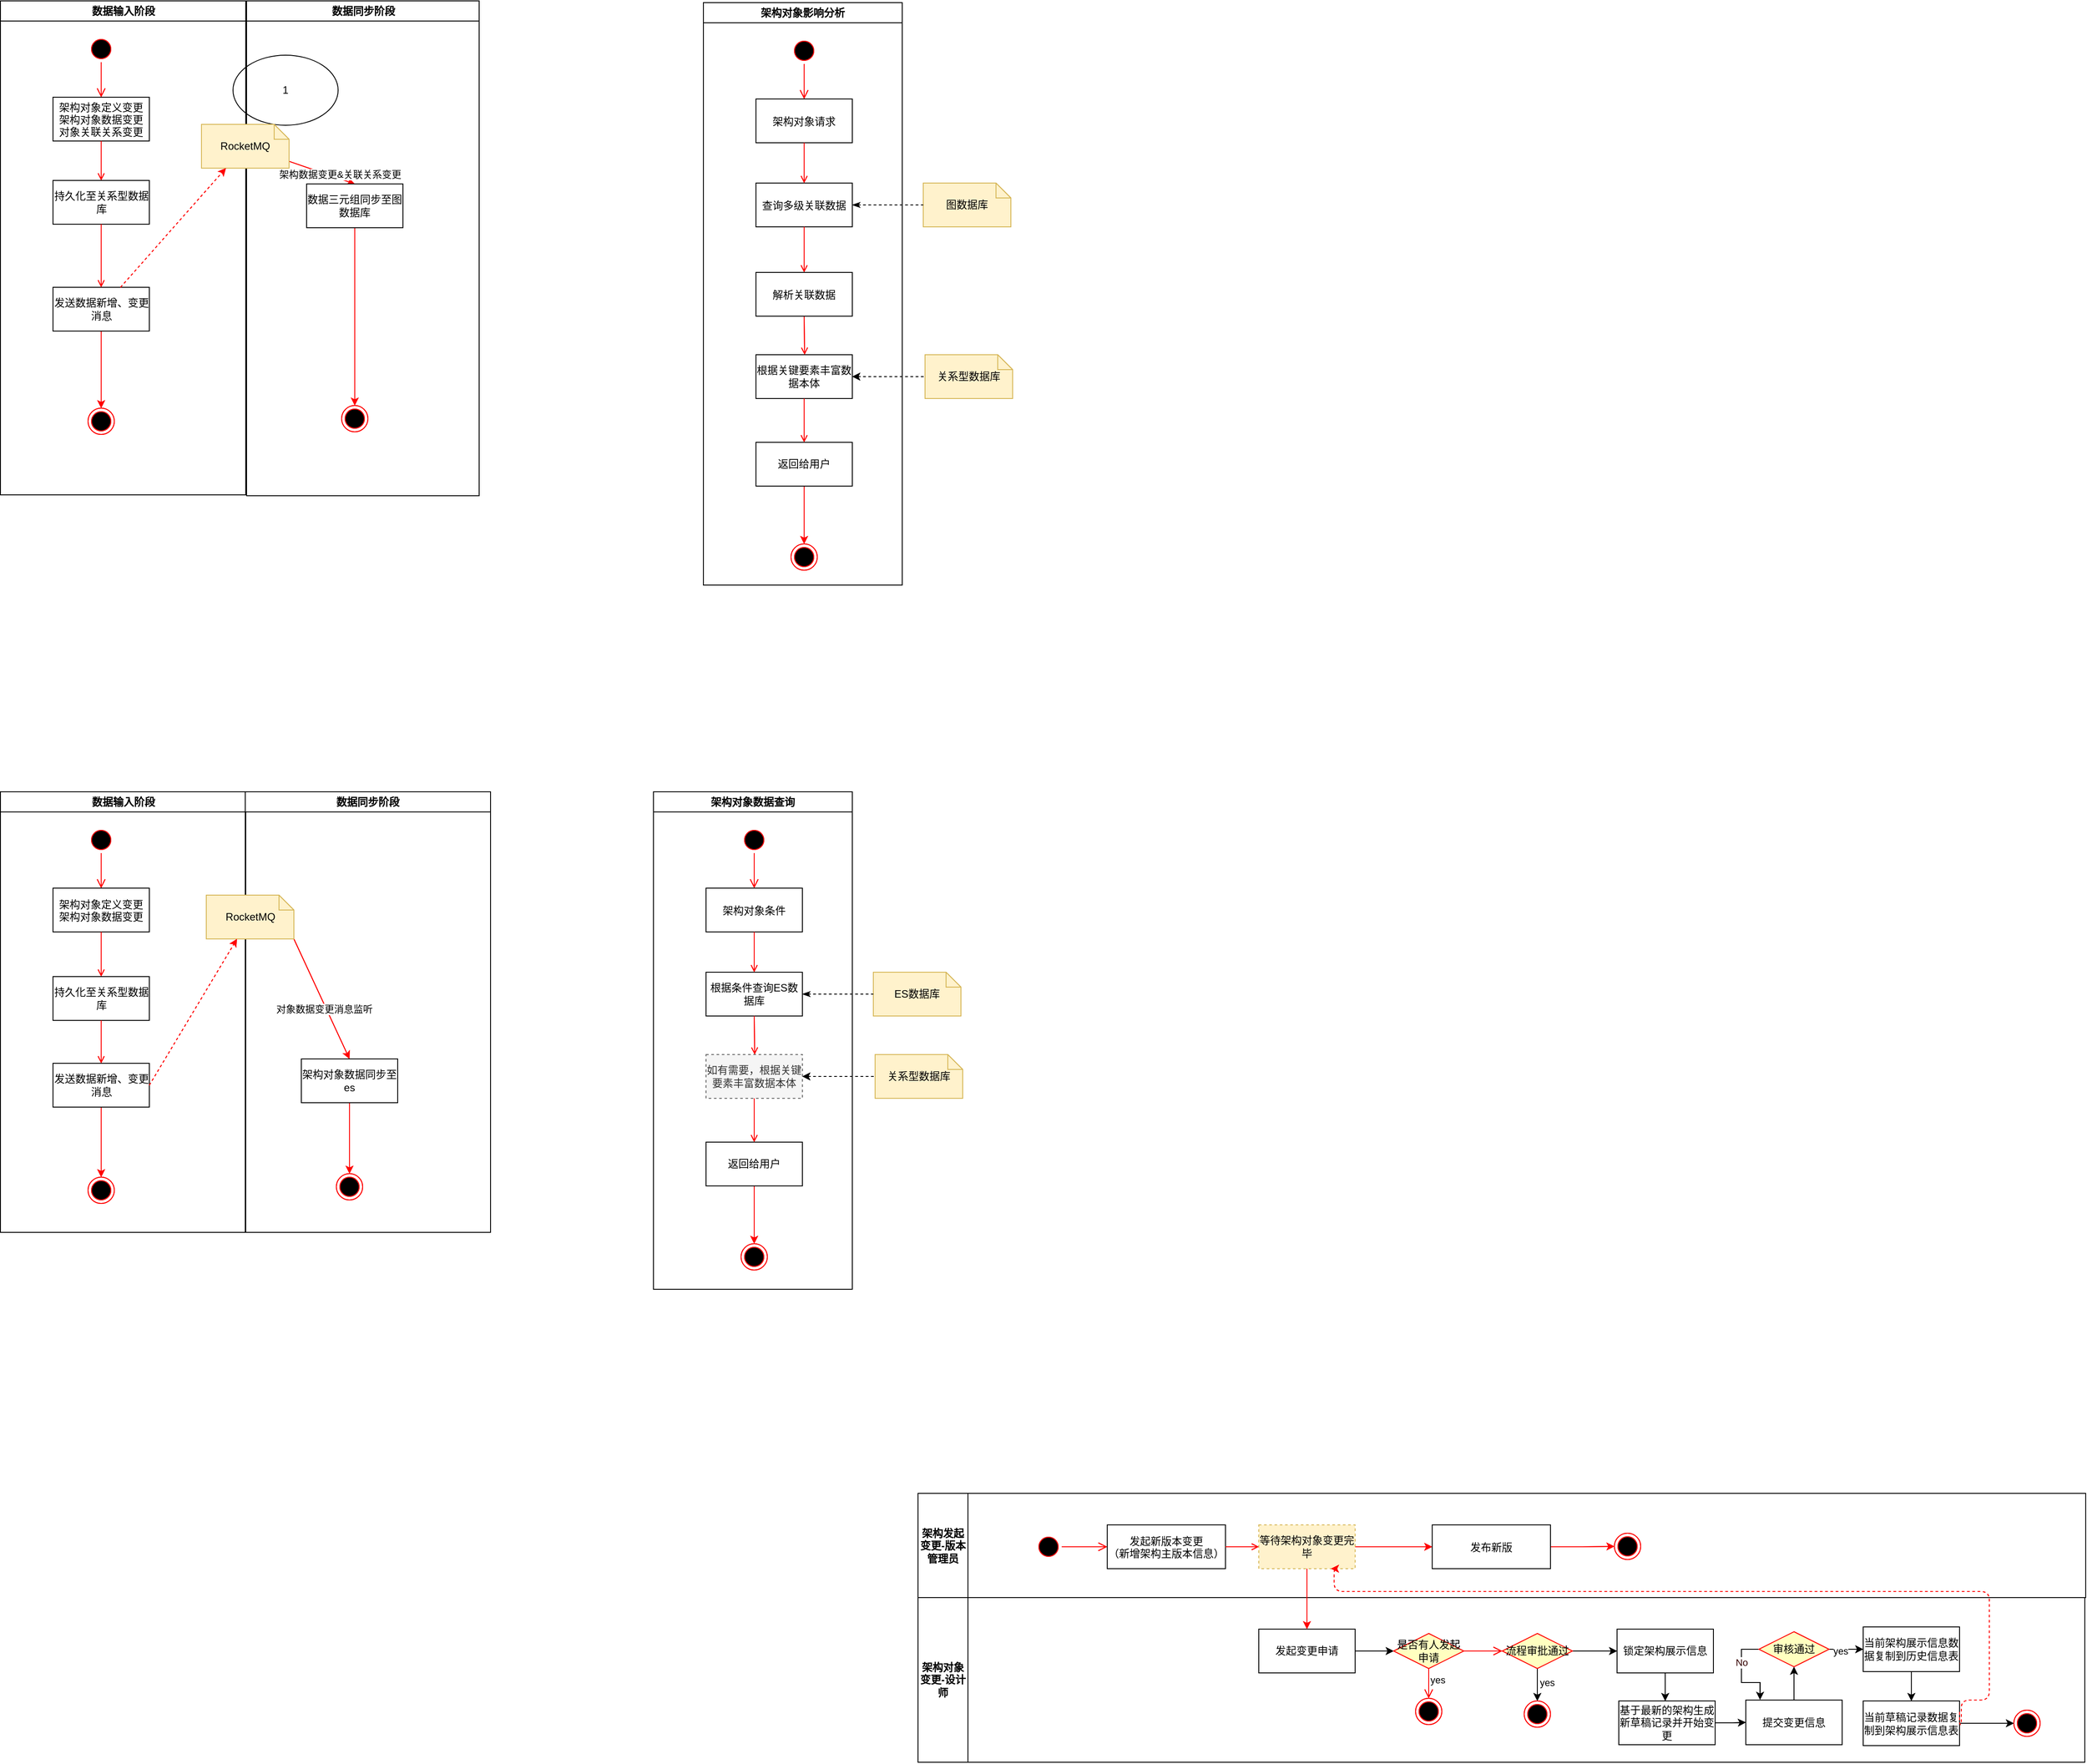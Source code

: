 <mxfile version="21.6.9" type="github">
  <diagram name="第 1 页" id="yTaMRQ9-IUmEVmEACAPu">
    <mxGraphModel dx="1434" dy="910" grid="1" gridSize="10" guides="1" tooltips="1" connect="1" arrows="1" fold="1" page="1" pageScale="1" pageWidth="827" pageHeight="1169" math="0" shadow="0">
      <root>
        <mxCell id="0" />
        <mxCell id="1" parent="0" />
        <mxCell id="Ci0UJjsKDZjVtey__nGe-1" value="1" style="ellipse;whiteSpace=wrap;html=1;" parent="1" vertex="1">
          <mxGeometry x="430" y="190" width="120" height="80" as="geometry" />
        </mxCell>
        <mxCell id="qTIJeGm4XXqvJZTTQd7D-1" value="数据输入阶段" style="swimlane;whiteSpace=wrap" vertex="1" parent="1">
          <mxGeometry x="164.5" y="128" width="280" height="564" as="geometry" />
        </mxCell>
        <mxCell id="qTIJeGm4XXqvJZTTQd7D-2" value="" style="ellipse;shape=startState;fillColor=#000000;strokeColor=#ff0000;" vertex="1" parent="qTIJeGm4XXqvJZTTQd7D-1">
          <mxGeometry x="100" y="40" width="30" height="30" as="geometry" />
        </mxCell>
        <mxCell id="qTIJeGm4XXqvJZTTQd7D-3" value="" style="edgeStyle=elbowEdgeStyle;elbow=horizontal;verticalAlign=bottom;endArrow=open;endSize=8;strokeColor=#FF0000;endFill=1;rounded=0" edge="1" parent="qTIJeGm4XXqvJZTTQd7D-1" source="qTIJeGm4XXqvJZTTQd7D-2" target="qTIJeGm4XXqvJZTTQd7D-4">
          <mxGeometry x="100" y="40" as="geometry">
            <mxPoint x="115" y="110" as="targetPoint" />
          </mxGeometry>
        </mxCell>
        <mxCell id="qTIJeGm4XXqvJZTTQd7D-4" value="架构对象定义变更&#xa;架构对象数据变更&#xa;对象关联关系变更" style="" vertex="1" parent="qTIJeGm4XXqvJZTTQd7D-1">
          <mxGeometry x="60" y="110" width="110" height="50" as="geometry" />
        </mxCell>
        <mxCell id="qTIJeGm4XXqvJZTTQd7D-5" value="" style="endArrow=open;strokeColor=#FF0000;endFill=1;rounded=0;entryX=0.5;entryY=0;entryDx=0;entryDy=0;" edge="1" parent="qTIJeGm4XXqvJZTTQd7D-1" source="qTIJeGm4XXqvJZTTQd7D-4" target="qTIJeGm4XXqvJZTTQd7D-6">
          <mxGeometry relative="1" as="geometry">
            <mxPoint x="115" y="220" as="targetPoint" />
          </mxGeometry>
        </mxCell>
        <mxCell id="qTIJeGm4XXqvJZTTQd7D-6" value="持久化至关系型数据库" style="whiteSpace=wrap;" vertex="1" parent="qTIJeGm4XXqvJZTTQd7D-1">
          <mxGeometry x="60" y="205" width="110" height="50" as="geometry" />
        </mxCell>
        <mxCell id="qTIJeGm4XXqvJZTTQd7D-7" value="" style="ellipse;shape=endState;fillColor=#000000;strokeColor=#ff0000" vertex="1" parent="qTIJeGm4XXqvJZTTQd7D-1">
          <mxGeometry x="100" y="465" width="30" height="30" as="geometry" />
        </mxCell>
        <mxCell id="qTIJeGm4XXqvJZTTQd7D-8" style="edgeStyle=orthogonalEdgeStyle;rounded=0;orthogonalLoop=1;jettySize=auto;html=1;entryX=0.5;entryY=0;entryDx=0;entryDy=0;strokeColor=#FF0000;" edge="1" parent="qTIJeGm4XXqvJZTTQd7D-1" source="qTIJeGm4XXqvJZTTQd7D-9" target="qTIJeGm4XXqvJZTTQd7D-7">
          <mxGeometry relative="1" as="geometry" />
        </mxCell>
        <mxCell id="qTIJeGm4XXqvJZTTQd7D-9" value="发送数据新增、变更消息" style="whiteSpace=wrap;" vertex="1" parent="qTIJeGm4XXqvJZTTQd7D-1">
          <mxGeometry x="60" y="327" width="110" height="50" as="geometry" />
        </mxCell>
        <mxCell id="qTIJeGm4XXqvJZTTQd7D-10" value="" style="endArrow=open;strokeColor=#FF0000;endFill=1;rounded=0;edgeStyle=elbowEdgeStyle;" edge="1" parent="qTIJeGm4XXqvJZTTQd7D-1" source="qTIJeGm4XXqvJZTTQd7D-6" target="qTIJeGm4XXqvJZTTQd7D-9">
          <mxGeometry relative="1" as="geometry" />
        </mxCell>
        <mxCell id="Ci0UJjsKDZjVtey__nGe-2" value="数据输入阶段" style="swimlane;whiteSpace=wrap" vertex="1" parent="1">
          <mxGeometry x="164.5" y="128" width="280" height="564" as="geometry" />
        </mxCell>
        <mxCell id="Ci0UJjsKDZjVtey__nGe-3" value="" style="ellipse;shape=startState;fillColor=#000000;strokeColor=#ff0000;" vertex="1" parent="Ci0UJjsKDZjVtey__nGe-2">
          <mxGeometry x="100" y="40" width="30" height="30" as="geometry" />
        </mxCell>
        <mxCell id="Ci0UJjsKDZjVtey__nGe-4" value="" style="edgeStyle=elbowEdgeStyle;elbow=horizontal;verticalAlign=bottom;endArrow=open;endSize=8;strokeColor=#FF0000;endFill=1;rounded=0" edge="1" parent="Ci0UJjsKDZjVtey__nGe-2" source="Ci0UJjsKDZjVtey__nGe-3" target="Ci0UJjsKDZjVtey__nGe-5">
          <mxGeometry x="100" y="40" as="geometry">
            <mxPoint x="115" y="110" as="targetPoint" />
          </mxGeometry>
        </mxCell>
        <mxCell id="Ci0UJjsKDZjVtey__nGe-5" value="架构对象定义变更&#xa;架构对象数据变更&#xa;对象关联关系变更" style="" vertex="1" parent="Ci0UJjsKDZjVtey__nGe-2">
          <mxGeometry x="60" y="110" width="110" height="50" as="geometry" />
        </mxCell>
        <mxCell id="Ci0UJjsKDZjVtey__nGe-6" value="" style="endArrow=open;strokeColor=#FF0000;endFill=1;rounded=0;entryX=0.5;entryY=0;entryDx=0;entryDy=0;" edge="1" parent="Ci0UJjsKDZjVtey__nGe-2" source="Ci0UJjsKDZjVtey__nGe-5" target="Ci0UJjsKDZjVtey__nGe-7">
          <mxGeometry relative="1" as="geometry">
            <mxPoint x="115" y="220" as="targetPoint" />
          </mxGeometry>
        </mxCell>
        <mxCell id="Ci0UJjsKDZjVtey__nGe-7" value="持久化至关系型数据库" style="whiteSpace=wrap;" vertex="1" parent="Ci0UJjsKDZjVtey__nGe-2">
          <mxGeometry x="60" y="205" width="110" height="50" as="geometry" />
        </mxCell>
        <mxCell id="Ci0UJjsKDZjVtey__nGe-8" value="" style="ellipse;shape=endState;fillColor=#000000;strokeColor=#ff0000" vertex="1" parent="Ci0UJjsKDZjVtey__nGe-2">
          <mxGeometry x="100" y="465" width="30" height="30" as="geometry" />
        </mxCell>
        <mxCell id="Ci0UJjsKDZjVtey__nGe-9" style="edgeStyle=orthogonalEdgeStyle;rounded=0;orthogonalLoop=1;jettySize=auto;html=1;entryX=0.5;entryY=0;entryDx=0;entryDy=0;strokeColor=#FF0000;" edge="1" parent="Ci0UJjsKDZjVtey__nGe-2" source="Ci0UJjsKDZjVtey__nGe-10" target="Ci0UJjsKDZjVtey__nGe-8">
          <mxGeometry relative="1" as="geometry" />
        </mxCell>
        <mxCell id="Ci0UJjsKDZjVtey__nGe-10" value="发送数据新增、变更消息" style="whiteSpace=wrap;" vertex="1" parent="Ci0UJjsKDZjVtey__nGe-2">
          <mxGeometry x="60" y="327" width="110" height="50" as="geometry" />
        </mxCell>
        <mxCell id="Ci0UJjsKDZjVtey__nGe-11" value="" style="endArrow=open;strokeColor=#FF0000;endFill=1;rounded=0;edgeStyle=elbowEdgeStyle;" edge="1" parent="Ci0UJjsKDZjVtey__nGe-2" source="Ci0UJjsKDZjVtey__nGe-7" target="Ci0UJjsKDZjVtey__nGe-10">
          <mxGeometry relative="1" as="geometry" />
        </mxCell>
        <mxCell id="qTIJeGm4XXqvJZTTQd7D-11" value="数据同步阶段" style="swimlane;whiteSpace=wrap" vertex="1" parent="1">
          <mxGeometry x="445.5" y="128" width="265.5" height="565" as="geometry" />
        </mxCell>
        <mxCell id="qTIJeGm4XXqvJZTTQd7D-12" style="rounded=0;orthogonalLoop=1;jettySize=auto;html=1;strokeColor=#FF0000;entryX=0.5;entryY=0;entryDx=0;entryDy=0;" edge="1" parent="qTIJeGm4XXqvJZTTQd7D-11" source="qTIJeGm4XXqvJZTTQd7D-14" target="qTIJeGm4XXqvJZTTQd7D-16">
          <mxGeometry relative="1" as="geometry" />
        </mxCell>
        <mxCell id="qTIJeGm4XXqvJZTTQd7D-13" value="架构数据变更&amp;amp;关联关系变更" style="edgeLabel;html=1;align=center;verticalAlign=middle;resizable=0;points=[];" vertex="1" connectable="0" parent="qTIJeGm4XXqvJZTTQd7D-12">
          <mxGeometry x="-0.087" y="-3" relative="1" as="geometry">
            <mxPoint x="25" as="offset" />
          </mxGeometry>
        </mxCell>
        <mxCell id="qTIJeGm4XXqvJZTTQd7D-14" value="RocketMQ" style="shape=note;whiteSpace=wrap;size=17;fillColor=#fff2cc;strokeColor=#d6b656;" vertex="1" parent="qTIJeGm4XXqvJZTTQd7D-11">
          <mxGeometry x="-51.5" y="141" width="100" height="50" as="geometry" />
        </mxCell>
        <mxCell id="qTIJeGm4XXqvJZTTQd7D-15" style="rounded=0;orthogonalLoop=1;jettySize=auto;html=1;exitX=0.5;exitY=1;exitDx=0;exitDy=0;strokeColor=#FF0000;" edge="1" parent="qTIJeGm4XXqvJZTTQd7D-11" source="qTIJeGm4XXqvJZTTQd7D-16" target="qTIJeGm4XXqvJZTTQd7D-17">
          <mxGeometry relative="1" as="geometry" />
        </mxCell>
        <mxCell id="qTIJeGm4XXqvJZTTQd7D-16" value="数据三元组同步至图数据库" style="whiteSpace=wrap;" vertex="1" parent="qTIJeGm4XXqvJZTTQd7D-11">
          <mxGeometry x="68.5" y="209" width="110" height="50" as="geometry" />
        </mxCell>
        <mxCell id="qTIJeGm4XXqvJZTTQd7D-17" value="" style="ellipse;shape=endState;fillColor=#000000;strokeColor=#ff0000" vertex="1" parent="qTIJeGm4XXqvJZTTQd7D-11">
          <mxGeometry x="108.5" y="462" width="30" height="30" as="geometry" />
        </mxCell>
        <mxCell id="Ci0UJjsKDZjVtey__nGe-12" value="数据同步阶段" style="swimlane;whiteSpace=wrap" vertex="1" parent="1">
          <mxGeometry x="445.5" y="128" width="265.5" height="565" as="geometry" />
        </mxCell>
        <mxCell id="Ci0UJjsKDZjVtey__nGe-13" style="rounded=0;orthogonalLoop=1;jettySize=auto;html=1;strokeColor=#FF0000;entryX=0.5;entryY=0;entryDx=0;entryDy=0;" edge="1" parent="Ci0UJjsKDZjVtey__nGe-12" source="Ci0UJjsKDZjVtey__nGe-15" target="Ci0UJjsKDZjVtey__nGe-17">
          <mxGeometry relative="1" as="geometry" />
        </mxCell>
        <mxCell id="Ci0UJjsKDZjVtey__nGe-14" value="架构数据变更&amp;amp;关联关系变更" style="edgeLabel;html=1;align=center;verticalAlign=middle;resizable=0;points=[];" connectable="0" vertex="1" parent="Ci0UJjsKDZjVtey__nGe-13">
          <mxGeometry x="-0.087" y="-3" relative="1" as="geometry">
            <mxPoint x="25" as="offset" />
          </mxGeometry>
        </mxCell>
        <mxCell id="Ci0UJjsKDZjVtey__nGe-15" value="RocketMQ" style="shape=note;whiteSpace=wrap;size=17;fillColor=#fff2cc;strokeColor=#d6b656;" vertex="1" parent="Ci0UJjsKDZjVtey__nGe-12">
          <mxGeometry x="-51.5" y="141" width="100" height="50" as="geometry" />
        </mxCell>
        <mxCell id="Ci0UJjsKDZjVtey__nGe-16" style="rounded=0;orthogonalLoop=1;jettySize=auto;html=1;exitX=0.5;exitY=1;exitDx=0;exitDy=0;strokeColor=#FF0000;" edge="1" parent="Ci0UJjsKDZjVtey__nGe-12" source="Ci0UJjsKDZjVtey__nGe-17" target="Ci0UJjsKDZjVtey__nGe-18">
          <mxGeometry relative="1" as="geometry" />
        </mxCell>
        <mxCell id="Ci0UJjsKDZjVtey__nGe-17" value="数据三元组同步至图数据库" style="whiteSpace=wrap;" vertex="1" parent="Ci0UJjsKDZjVtey__nGe-12">
          <mxGeometry x="68.5" y="209" width="110" height="50" as="geometry" />
        </mxCell>
        <mxCell id="Ci0UJjsKDZjVtey__nGe-18" value="" style="ellipse;shape=endState;fillColor=#000000;strokeColor=#ff0000" vertex="1" parent="Ci0UJjsKDZjVtey__nGe-12">
          <mxGeometry x="108.5" y="462" width="30" height="30" as="geometry" />
        </mxCell>
        <mxCell id="qTIJeGm4XXqvJZTTQd7D-18" value="" style="endArrow=classic;strokeColor=#FF0000;endFill=1;rounded=0;dashed=1" edge="1" parent="1" source="qTIJeGm4XXqvJZTTQd7D-9" target="qTIJeGm4XXqvJZTTQd7D-14">
          <mxGeometry relative="1" as="geometry" />
        </mxCell>
        <mxCell id="Ci0UJjsKDZjVtey__nGe-19" value="" style="endArrow=classic;strokeColor=#FF0000;endFill=1;rounded=0;dashed=1" edge="1" parent="1" source="Ci0UJjsKDZjVtey__nGe-10" target="Ci0UJjsKDZjVtey__nGe-15">
          <mxGeometry relative="1" as="geometry" />
        </mxCell>
        <mxCell id="qTIJeGm4XXqvJZTTQd7D-19" value="架构对象影响分析" style="swimlane;whiteSpace=wrap;startSize=23;" vertex="1" parent="1">
          <mxGeometry x="967" y="130" width="227" height="665" as="geometry" />
        </mxCell>
        <mxCell id="qTIJeGm4XXqvJZTTQd7D-20" value="" style="ellipse;shape=startState;fillColor=#000000;strokeColor=#ff0000;" vertex="1" parent="qTIJeGm4XXqvJZTTQd7D-19">
          <mxGeometry x="100" y="40" width="30" height="30" as="geometry" />
        </mxCell>
        <mxCell id="qTIJeGm4XXqvJZTTQd7D-21" value="" style="edgeStyle=elbowEdgeStyle;elbow=horizontal;verticalAlign=bottom;endArrow=open;endSize=8;strokeColor=#FF0000;endFill=1;rounded=0" edge="1" parent="qTIJeGm4XXqvJZTTQd7D-19" source="qTIJeGm4XXqvJZTTQd7D-20" target="qTIJeGm4XXqvJZTTQd7D-22">
          <mxGeometry x="100" y="40" as="geometry">
            <mxPoint x="115" y="110" as="targetPoint" />
          </mxGeometry>
        </mxCell>
        <mxCell id="qTIJeGm4XXqvJZTTQd7D-22" value="架构对象请求" style="" vertex="1" parent="qTIJeGm4XXqvJZTTQd7D-19">
          <mxGeometry x="60" y="110" width="110" height="50" as="geometry" />
        </mxCell>
        <mxCell id="qTIJeGm4XXqvJZTTQd7D-23" value="查询多级关联数据" style="" vertex="1" parent="qTIJeGm4XXqvJZTTQd7D-19">
          <mxGeometry x="60" y="206" width="110" height="50" as="geometry" />
        </mxCell>
        <mxCell id="qTIJeGm4XXqvJZTTQd7D-24" value="" style="endArrow=open;strokeColor=#FF0000;endFill=1;rounded=0" edge="1" parent="qTIJeGm4XXqvJZTTQd7D-19" source="qTIJeGm4XXqvJZTTQd7D-22" target="qTIJeGm4XXqvJZTTQd7D-23">
          <mxGeometry relative="1" as="geometry" />
        </mxCell>
        <mxCell id="qTIJeGm4XXqvJZTTQd7D-25" value="根据关键要素丰富数据本体" style="whiteSpace=wrap;" vertex="1" parent="qTIJeGm4XXqvJZTTQd7D-19">
          <mxGeometry x="60" y="402" width="110" height="50" as="geometry" />
        </mxCell>
        <mxCell id="qTIJeGm4XXqvJZTTQd7D-26" value="" style="ellipse;shape=endState;fillColor=#000000;strokeColor=#ff0000" vertex="1" parent="qTIJeGm4XXqvJZTTQd7D-19">
          <mxGeometry x="100" y="618" width="30" height="30" as="geometry" />
        </mxCell>
        <mxCell id="qTIJeGm4XXqvJZTTQd7D-27" value="" style="endArrow=open;strokeColor=#FF0000;endFill=1;rounded=0;exitX=0.5;exitY=1;exitDx=0;exitDy=0;entryX=0.5;entryY=0;entryDx=0;entryDy=0;" edge="1" parent="qTIJeGm4XXqvJZTTQd7D-19" source="qTIJeGm4XXqvJZTTQd7D-23" target="qTIJeGm4XXqvJZTTQd7D-32">
          <mxGeometry relative="1" as="geometry">
            <mxPoint x="125" y="170" as="sourcePoint" />
            <mxPoint x="115" y="314" as="targetPoint" />
          </mxGeometry>
        </mxCell>
        <mxCell id="qTIJeGm4XXqvJZTTQd7D-28" value="" style="endArrow=open;strokeColor=#FF0000;endFill=1;rounded=0;entryX=0.505;entryY=0;entryDx=0;entryDy=0;entryPerimeter=0;exitX=0.5;exitY=1;exitDx=0;exitDy=0;" edge="1" parent="qTIJeGm4XXqvJZTTQd7D-19" source="qTIJeGm4XXqvJZTTQd7D-32" target="qTIJeGm4XXqvJZTTQd7D-25">
          <mxGeometry relative="1" as="geometry">
            <mxPoint x="116" y="374" as="sourcePoint" />
            <mxPoint x="114.5" y="394" as="targetPoint" />
          </mxGeometry>
        </mxCell>
        <mxCell id="qTIJeGm4XXqvJZTTQd7D-29" style="edgeStyle=orthogonalEdgeStyle;rounded=0;orthogonalLoop=1;jettySize=auto;html=1;entryX=0.5;entryY=0;entryDx=0;entryDy=0;strokeColor=#FF0000;" edge="1" parent="qTIJeGm4XXqvJZTTQd7D-19" source="qTIJeGm4XXqvJZTTQd7D-30" target="qTIJeGm4XXqvJZTTQd7D-26">
          <mxGeometry relative="1" as="geometry" />
        </mxCell>
        <mxCell id="qTIJeGm4XXqvJZTTQd7D-30" value="返回给用户" style="whiteSpace=wrap;" vertex="1" parent="qTIJeGm4XXqvJZTTQd7D-19">
          <mxGeometry x="60" y="502" width="110" height="50" as="geometry" />
        </mxCell>
        <mxCell id="qTIJeGm4XXqvJZTTQd7D-31" value="" style="endArrow=open;strokeColor=#FF0000;endFill=1;rounded=0;edgeStyle=elbowEdgeStyle;" edge="1" parent="qTIJeGm4XXqvJZTTQd7D-19" source="qTIJeGm4XXqvJZTTQd7D-25" target="qTIJeGm4XXqvJZTTQd7D-30">
          <mxGeometry relative="1" as="geometry" />
        </mxCell>
        <mxCell id="qTIJeGm4XXqvJZTTQd7D-32" value="解析关联数据" style="" vertex="1" parent="qTIJeGm4XXqvJZTTQd7D-19">
          <mxGeometry x="60" y="308" width="110" height="50" as="geometry" />
        </mxCell>
        <mxCell id="Ci0UJjsKDZjVtey__nGe-20" value="架构对象影响分析" style="swimlane;whiteSpace=wrap;startSize=23;" vertex="1" parent="1">
          <mxGeometry x="967" y="130" width="227" height="665" as="geometry" />
        </mxCell>
        <mxCell id="Ci0UJjsKDZjVtey__nGe-21" value="" style="ellipse;shape=startState;fillColor=#000000;strokeColor=#ff0000;" vertex="1" parent="Ci0UJjsKDZjVtey__nGe-20">
          <mxGeometry x="100" y="40" width="30" height="30" as="geometry" />
        </mxCell>
        <mxCell id="Ci0UJjsKDZjVtey__nGe-22" value="" style="edgeStyle=elbowEdgeStyle;elbow=horizontal;verticalAlign=bottom;endArrow=open;endSize=8;strokeColor=#FF0000;endFill=1;rounded=0" edge="1" parent="Ci0UJjsKDZjVtey__nGe-20" source="Ci0UJjsKDZjVtey__nGe-21" target="Ci0UJjsKDZjVtey__nGe-23">
          <mxGeometry x="100" y="40" as="geometry">
            <mxPoint x="115" y="110" as="targetPoint" />
          </mxGeometry>
        </mxCell>
        <mxCell id="Ci0UJjsKDZjVtey__nGe-23" value="架构对象请求" style="" vertex="1" parent="Ci0UJjsKDZjVtey__nGe-20">
          <mxGeometry x="60" y="110" width="110" height="50" as="geometry" />
        </mxCell>
        <mxCell id="Ci0UJjsKDZjVtey__nGe-24" value="查询多级关联数据" style="" vertex="1" parent="Ci0UJjsKDZjVtey__nGe-20">
          <mxGeometry x="60" y="206" width="110" height="50" as="geometry" />
        </mxCell>
        <mxCell id="Ci0UJjsKDZjVtey__nGe-25" value="" style="endArrow=open;strokeColor=#FF0000;endFill=1;rounded=0" edge="1" parent="Ci0UJjsKDZjVtey__nGe-20" source="Ci0UJjsKDZjVtey__nGe-23" target="Ci0UJjsKDZjVtey__nGe-24">
          <mxGeometry relative="1" as="geometry" />
        </mxCell>
        <mxCell id="Ci0UJjsKDZjVtey__nGe-26" value="根据关键要素丰富数据本体" style="whiteSpace=wrap;" vertex="1" parent="Ci0UJjsKDZjVtey__nGe-20">
          <mxGeometry x="60" y="402" width="110" height="50" as="geometry" />
        </mxCell>
        <mxCell id="Ci0UJjsKDZjVtey__nGe-27" value="" style="ellipse;shape=endState;fillColor=#000000;strokeColor=#ff0000" vertex="1" parent="Ci0UJjsKDZjVtey__nGe-20">
          <mxGeometry x="100" y="618" width="30" height="30" as="geometry" />
        </mxCell>
        <mxCell id="Ci0UJjsKDZjVtey__nGe-28" value="" style="endArrow=open;strokeColor=#FF0000;endFill=1;rounded=0;exitX=0.5;exitY=1;exitDx=0;exitDy=0;entryX=0.5;entryY=0;entryDx=0;entryDy=0;" edge="1" parent="Ci0UJjsKDZjVtey__nGe-20" source="Ci0UJjsKDZjVtey__nGe-24" target="Ci0UJjsKDZjVtey__nGe-33">
          <mxGeometry relative="1" as="geometry">
            <mxPoint x="125" y="170" as="sourcePoint" />
            <mxPoint x="115" y="314" as="targetPoint" />
          </mxGeometry>
        </mxCell>
        <mxCell id="Ci0UJjsKDZjVtey__nGe-29" value="" style="endArrow=open;strokeColor=#FF0000;endFill=1;rounded=0;entryX=0.505;entryY=0;entryDx=0;entryDy=0;entryPerimeter=0;exitX=0.5;exitY=1;exitDx=0;exitDy=0;" edge="1" parent="Ci0UJjsKDZjVtey__nGe-20" source="Ci0UJjsKDZjVtey__nGe-33" target="Ci0UJjsKDZjVtey__nGe-26">
          <mxGeometry relative="1" as="geometry">
            <mxPoint x="116" y="374" as="sourcePoint" />
            <mxPoint x="114.5" y="394" as="targetPoint" />
          </mxGeometry>
        </mxCell>
        <mxCell id="Ci0UJjsKDZjVtey__nGe-30" style="edgeStyle=orthogonalEdgeStyle;rounded=0;orthogonalLoop=1;jettySize=auto;html=1;entryX=0.5;entryY=0;entryDx=0;entryDy=0;strokeColor=#FF0000;" edge="1" parent="Ci0UJjsKDZjVtey__nGe-20" source="Ci0UJjsKDZjVtey__nGe-31" target="Ci0UJjsKDZjVtey__nGe-27">
          <mxGeometry relative="1" as="geometry" />
        </mxCell>
        <mxCell id="Ci0UJjsKDZjVtey__nGe-31" value="返回给用户" style="whiteSpace=wrap;" vertex="1" parent="Ci0UJjsKDZjVtey__nGe-20">
          <mxGeometry x="60" y="502" width="110" height="50" as="geometry" />
        </mxCell>
        <mxCell id="Ci0UJjsKDZjVtey__nGe-32" value="" style="endArrow=open;strokeColor=#FF0000;endFill=1;rounded=0;edgeStyle=elbowEdgeStyle;" edge="1" parent="Ci0UJjsKDZjVtey__nGe-20" source="Ci0UJjsKDZjVtey__nGe-26" target="Ci0UJjsKDZjVtey__nGe-31">
          <mxGeometry relative="1" as="geometry" />
        </mxCell>
        <mxCell id="Ci0UJjsKDZjVtey__nGe-33" value="解析关联数据" style="" vertex="1" parent="Ci0UJjsKDZjVtey__nGe-20">
          <mxGeometry x="60" y="308" width="110" height="50" as="geometry" />
        </mxCell>
        <mxCell id="qTIJeGm4XXqvJZTTQd7D-33" value="图数据库" style="shape=note;whiteSpace=wrap;size=17;fillColor=#fff2cc;strokeColor=#d6b656;" vertex="1" parent="1">
          <mxGeometry x="1218" y="336" width="100" height="50" as="geometry" />
        </mxCell>
        <mxCell id="Ci0UJjsKDZjVtey__nGe-34" value="图数据库" style="shape=note;whiteSpace=wrap;size=17;fillColor=#fff2cc;strokeColor=#d6b656;" vertex="1" parent="1">
          <mxGeometry x="1218" y="336" width="100" height="50" as="geometry" />
        </mxCell>
        <mxCell id="qTIJeGm4XXqvJZTTQd7D-34" style="edgeStyle=orthogonalEdgeStyle;rounded=0;orthogonalLoop=1;jettySize=auto;html=1;dashed=1;endArrow=none;endFill=0;startArrow=classicThin;startFill=1;" edge="1" parent="1" source="qTIJeGm4XXqvJZTTQd7D-23" target="qTIJeGm4XXqvJZTTQd7D-33">
          <mxGeometry relative="1" as="geometry" />
        </mxCell>
        <mxCell id="Ci0UJjsKDZjVtey__nGe-35" style="edgeStyle=orthogonalEdgeStyle;rounded=0;orthogonalLoop=1;jettySize=auto;html=1;dashed=1;endArrow=none;endFill=0;startArrow=classicThin;startFill=1;" edge="1" parent="1" source="Ci0UJjsKDZjVtey__nGe-24" target="Ci0UJjsKDZjVtey__nGe-34">
          <mxGeometry relative="1" as="geometry" />
        </mxCell>
        <mxCell id="qTIJeGm4XXqvJZTTQd7D-35" value="关系型数据库" style="shape=note;whiteSpace=wrap;size=17;fillColor=#fff2cc;strokeColor=#d6b656;" vertex="1" parent="1">
          <mxGeometry x="1220" y="532" width="100" height="50" as="geometry" />
        </mxCell>
        <mxCell id="Ci0UJjsKDZjVtey__nGe-36" value="关系型数据库" style="shape=note;whiteSpace=wrap;size=17;fillColor=#fff2cc;strokeColor=#d6b656;" vertex="1" parent="1">
          <mxGeometry x="1220" y="532" width="100" height="50" as="geometry" />
        </mxCell>
        <mxCell id="qTIJeGm4XXqvJZTTQd7D-36" style="edgeStyle=orthogonalEdgeStyle;rounded=0;orthogonalLoop=1;jettySize=auto;html=1;entryX=0;entryY=0.5;entryDx=0;entryDy=0;entryPerimeter=0;endArrow=none;endFill=0;dashed=1;startArrow=classic;startFill=1;" edge="1" parent="1" source="qTIJeGm4XXqvJZTTQd7D-25" target="qTIJeGm4XXqvJZTTQd7D-35">
          <mxGeometry relative="1" as="geometry" />
        </mxCell>
        <mxCell id="Ci0UJjsKDZjVtey__nGe-37" style="edgeStyle=orthogonalEdgeStyle;rounded=0;orthogonalLoop=1;jettySize=auto;html=1;entryX=0;entryY=0.5;entryDx=0;entryDy=0;entryPerimeter=0;endArrow=none;endFill=0;dashed=1;startArrow=classic;startFill=1;" edge="1" parent="1" source="Ci0UJjsKDZjVtey__nGe-26" target="Ci0UJjsKDZjVtey__nGe-36">
          <mxGeometry relative="1" as="geometry" />
        </mxCell>
        <mxCell id="qTIJeGm4XXqvJZTTQd7D-37" value="数据输入阶段" style="swimlane;whiteSpace=wrap" vertex="1" parent="1">
          <mxGeometry x="164.5" y="1031" width="280" height="503" as="geometry" />
        </mxCell>
        <mxCell id="qTIJeGm4XXqvJZTTQd7D-38" value="" style="ellipse;shape=startState;fillColor=#000000;strokeColor=#ff0000;" vertex="1" parent="qTIJeGm4XXqvJZTTQd7D-37">
          <mxGeometry x="100" y="40" width="30" height="30" as="geometry" />
        </mxCell>
        <mxCell id="qTIJeGm4XXqvJZTTQd7D-39" value="" style="edgeStyle=elbowEdgeStyle;elbow=horizontal;verticalAlign=bottom;endArrow=open;endSize=8;strokeColor=#FF0000;endFill=1;rounded=0" edge="1" parent="qTIJeGm4XXqvJZTTQd7D-37" source="qTIJeGm4XXqvJZTTQd7D-38" target="qTIJeGm4XXqvJZTTQd7D-40">
          <mxGeometry x="100" y="40" as="geometry">
            <mxPoint x="115" y="110" as="targetPoint" />
          </mxGeometry>
        </mxCell>
        <mxCell id="qTIJeGm4XXqvJZTTQd7D-40" value="架构对象定义变更&#xa;架构对象数据变更" style="" vertex="1" parent="qTIJeGm4XXqvJZTTQd7D-37">
          <mxGeometry x="60" y="110" width="110" height="50" as="geometry" />
        </mxCell>
        <mxCell id="qTIJeGm4XXqvJZTTQd7D-41" value="" style="endArrow=open;strokeColor=#FF0000;endFill=1;rounded=0" edge="1" parent="qTIJeGm4XXqvJZTTQd7D-37" source="qTIJeGm4XXqvJZTTQd7D-40" target="qTIJeGm4XXqvJZTTQd7D-42">
          <mxGeometry relative="1" as="geometry">
            <mxPoint x="115" y="220" as="targetPoint" />
          </mxGeometry>
        </mxCell>
        <mxCell id="qTIJeGm4XXqvJZTTQd7D-42" value="持久化至关系型数据库" style="whiteSpace=wrap;" vertex="1" parent="qTIJeGm4XXqvJZTTQd7D-37">
          <mxGeometry x="60" y="211" width="110" height="50" as="geometry" />
        </mxCell>
        <mxCell id="qTIJeGm4XXqvJZTTQd7D-43" value="" style="ellipse;shape=endState;fillColor=#000000;strokeColor=#ff0000" vertex="1" parent="qTIJeGm4XXqvJZTTQd7D-37">
          <mxGeometry x="100" y="440" width="30" height="30" as="geometry" />
        </mxCell>
        <mxCell id="qTIJeGm4XXqvJZTTQd7D-44" style="edgeStyle=orthogonalEdgeStyle;rounded=0;orthogonalLoop=1;jettySize=auto;html=1;entryX=0.5;entryY=0;entryDx=0;entryDy=0;strokeColor=#FF0000;" edge="1" parent="qTIJeGm4XXqvJZTTQd7D-37" source="qTIJeGm4XXqvJZTTQd7D-45" target="qTIJeGm4XXqvJZTTQd7D-43">
          <mxGeometry relative="1" as="geometry" />
        </mxCell>
        <mxCell id="qTIJeGm4XXqvJZTTQd7D-45" value="发送数据新增、变更消息" style="whiteSpace=wrap;" vertex="1" parent="qTIJeGm4XXqvJZTTQd7D-37">
          <mxGeometry x="60" y="310" width="110" height="50" as="geometry" />
        </mxCell>
        <mxCell id="qTIJeGm4XXqvJZTTQd7D-46" value="" style="endArrow=open;strokeColor=#FF0000;endFill=1;rounded=0;edgeStyle=elbowEdgeStyle;entryX=0.5;entryY=0;entryDx=0;entryDy=0;" edge="1" parent="qTIJeGm4XXqvJZTTQd7D-37" source="qTIJeGm4XXqvJZTTQd7D-42" target="qTIJeGm4XXqvJZTTQd7D-45">
          <mxGeometry relative="1" as="geometry">
            <mxPoint x="115.5" y="311" as="targetPoint" />
          </mxGeometry>
        </mxCell>
        <mxCell id="Ci0UJjsKDZjVtey__nGe-38" value="数据输入阶段" style="swimlane;whiteSpace=wrap" vertex="1" parent="1">
          <mxGeometry x="164.5" y="1031" width="280" height="503" as="geometry" />
        </mxCell>
        <mxCell id="Ci0UJjsKDZjVtey__nGe-39" value="" style="ellipse;shape=startState;fillColor=#000000;strokeColor=#ff0000;" vertex="1" parent="Ci0UJjsKDZjVtey__nGe-38">
          <mxGeometry x="100" y="40" width="30" height="30" as="geometry" />
        </mxCell>
        <mxCell id="Ci0UJjsKDZjVtey__nGe-40" value="" style="edgeStyle=elbowEdgeStyle;elbow=horizontal;verticalAlign=bottom;endArrow=open;endSize=8;strokeColor=#FF0000;endFill=1;rounded=0" edge="1" parent="Ci0UJjsKDZjVtey__nGe-38" source="Ci0UJjsKDZjVtey__nGe-39" target="Ci0UJjsKDZjVtey__nGe-41">
          <mxGeometry x="100" y="40" as="geometry">
            <mxPoint x="115" y="110" as="targetPoint" />
          </mxGeometry>
        </mxCell>
        <mxCell id="Ci0UJjsKDZjVtey__nGe-41" value="架构对象定义变更&#xa;架构对象数据变更" style="" vertex="1" parent="Ci0UJjsKDZjVtey__nGe-38">
          <mxGeometry x="60" y="110" width="110" height="50" as="geometry" />
        </mxCell>
        <mxCell id="Ci0UJjsKDZjVtey__nGe-42" value="" style="endArrow=open;strokeColor=#FF0000;endFill=1;rounded=0" edge="1" parent="Ci0UJjsKDZjVtey__nGe-38" source="Ci0UJjsKDZjVtey__nGe-41" target="Ci0UJjsKDZjVtey__nGe-43">
          <mxGeometry relative="1" as="geometry">
            <mxPoint x="115" y="220" as="targetPoint" />
          </mxGeometry>
        </mxCell>
        <mxCell id="Ci0UJjsKDZjVtey__nGe-43" value="持久化至关系型数据库" style="whiteSpace=wrap;" vertex="1" parent="Ci0UJjsKDZjVtey__nGe-38">
          <mxGeometry x="60" y="211" width="110" height="50" as="geometry" />
        </mxCell>
        <mxCell id="Ci0UJjsKDZjVtey__nGe-44" value="" style="ellipse;shape=endState;fillColor=#000000;strokeColor=#ff0000" vertex="1" parent="Ci0UJjsKDZjVtey__nGe-38">
          <mxGeometry x="100" y="440" width="30" height="30" as="geometry" />
        </mxCell>
        <mxCell id="Ci0UJjsKDZjVtey__nGe-45" style="edgeStyle=orthogonalEdgeStyle;rounded=0;orthogonalLoop=1;jettySize=auto;html=1;entryX=0.5;entryY=0;entryDx=0;entryDy=0;strokeColor=#FF0000;" edge="1" parent="Ci0UJjsKDZjVtey__nGe-38" source="Ci0UJjsKDZjVtey__nGe-46" target="Ci0UJjsKDZjVtey__nGe-44">
          <mxGeometry relative="1" as="geometry" />
        </mxCell>
        <mxCell id="Ci0UJjsKDZjVtey__nGe-46" value="发送数据新增、变更消息" style="whiteSpace=wrap;" vertex="1" parent="Ci0UJjsKDZjVtey__nGe-38">
          <mxGeometry x="60" y="310" width="110" height="50" as="geometry" />
        </mxCell>
        <mxCell id="Ci0UJjsKDZjVtey__nGe-47" value="" style="endArrow=open;strokeColor=#FF0000;endFill=1;rounded=0;edgeStyle=elbowEdgeStyle;entryX=0.5;entryY=0;entryDx=0;entryDy=0;" edge="1" parent="Ci0UJjsKDZjVtey__nGe-38" source="Ci0UJjsKDZjVtey__nGe-43" target="Ci0UJjsKDZjVtey__nGe-46">
          <mxGeometry relative="1" as="geometry">
            <mxPoint x="115.5" y="311" as="targetPoint" />
          </mxGeometry>
        </mxCell>
        <mxCell id="qTIJeGm4XXqvJZTTQd7D-47" value="数据同步阶段" style="swimlane;whiteSpace=wrap" vertex="1" parent="1">
          <mxGeometry x="444" y="1031" width="280" height="503" as="geometry" />
        </mxCell>
        <mxCell id="qTIJeGm4XXqvJZTTQd7D-48" style="rounded=0;orthogonalLoop=1;jettySize=auto;html=1;exitX=1;exitY=1;exitDx=0;exitDy=0;exitPerimeter=0;strokeColor=#FF0000;entryX=0.5;entryY=0;entryDx=0;entryDy=0;" edge="1" parent="qTIJeGm4XXqvJZTTQd7D-47" source="qTIJeGm4XXqvJZTTQd7D-50" target="qTIJeGm4XXqvJZTTQd7D-52">
          <mxGeometry relative="1" as="geometry">
            <mxPoint x="66.553" y="238" as="targetPoint" />
          </mxGeometry>
        </mxCell>
        <mxCell id="qTIJeGm4XXqvJZTTQd7D-49" value="对象数据变更消息监听" style="edgeLabel;html=1;align=center;verticalAlign=middle;resizable=0;points=[];" vertex="1" connectable="0" parent="qTIJeGm4XXqvJZTTQd7D-48">
          <mxGeometry x="-0.078" relative="1" as="geometry">
            <mxPoint x="5" y="17" as="offset" />
          </mxGeometry>
        </mxCell>
        <mxCell id="qTIJeGm4XXqvJZTTQd7D-50" value="RocketMQ" style="shape=note;whiteSpace=wrap;size=17;fillColor=#fff2cc;strokeColor=#d6b656;" vertex="1" parent="qTIJeGm4XXqvJZTTQd7D-47">
          <mxGeometry x="-44.5" y="118" width="100" height="50" as="geometry" />
        </mxCell>
        <mxCell id="qTIJeGm4XXqvJZTTQd7D-51" style="rounded=0;orthogonalLoop=1;jettySize=auto;html=1;entryX=0.5;entryY=0;entryDx=0;entryDy=0;strokeColor=#FF0000;exitX=0.5;exitY=1;exitDx=0;exitDy=0;" edge="1" parent="qTIJeGm4XXqvJZTTQd7D-47" source="qTIJeGm4XXqvJZTTQd7D-52" target="qTIJeGm4XXqvJZTTQd7D-53">
          <mxGeometry relative="1" as="geometry" />
        </mxCell>
        <mxCell id="qTIJeGm4XXqvJZTTQd7D-52" value="架构对象数据同步至es" style="whiteSpace=wrap;" vertex="1" parent="qTIJeGm4XXqvJZTTQd7D-47">
          <mxGeometry x="64" y="305" width="110" height="50" as="geometry" />
        </mxCell>
        <mxCell id="qTIJeGm4XXqvJZTTQd7D-53" value="" style="ellipse;shape=endState;fillColor=#000000;strokeColor=#ff0000" vertex="1" parent="qTIJeGm4XXqvJZTTQd7D-47">
          <mxGeometry x="104" y="436" width="30" height="30" as="geometry" />
        </mxCell>
        <mxCell id="Ci0UJjsKDZjVtey__nGe-48" value="数据同步阶段" style="swimlane;whiteSpace=wrap" vertex="1" parent="1">
          <mxGeometry x="444" y="1031" width="280" height="503" as="geometry" />
        </mxCell>
        <mxCell id="Ci0UJjsKDZjVtey__nGe-49" style="rounded=0;orthogonalLoop=1;jettySize=auto;html=1;exitX=1;exitY=1;exitDx=0;exitDy=0;exitPerimeter=0;strokeColor=#FF0000;entryX=0.5;entryY=0;entryDx=0;entryDy=0;" edge="1" parent="Ci0UJjsKDZjVtey__nGe-48" source="Ci0UJjsKDZjVtey__nGe-51" target="Ci0UJjsKDZjVtey__nGe-53">
          <mxGeometry relative="1" as="geometry">
            <mxPoint x="66.553" y="238" as="targetPoint" />
          </mxGeometry>
        </mxCell>
        <mxCell id="Ci0UJjsKDZjVtey__nGe-50" value="对象数据变更消息监听" style="edgeLabel;html=1;align=center;verticalAlign=middle;resizable=0;points=[];" connectable="0" vertex="1" parent="Ci0UJjsKDZjVtey__nGe-49">
          <mxGeometry x="-0.078" relative="1" as="geometry">
            <mxPoint x="5" y="17" as="offset" />
          </mxGeometry>
        </mxCell>
        <mxCell id="Ci0UJjsKDZjVtey__nGe-51" value="RocketMQ" style="shape=note;whiteSpace=wrap;size=17;fillColor=#fff2cc;strokeColor=#d6b656;" vertex="1" parent="Ci0UJjsKDZjVtey__nGe-48">
          <mxGeometry x="-44.5" y="118" width="100" height="50" as="geometry" />
        </mxCell>
        <mxCell id="Ci0UJjsKDZjVtey__nGe-52" style="rounded=0;orthogonalLoop=1;jettySize=auto;html=1;entryX=0.5;entryY=0;entryDx=0;entryDy=0;strokeColor=#FF0000;exitX=0.5;exitY=1;exitDx=0;exitDy=0;" edge="1" parent="Ci0UJjsKDZjVtey__nGe-48" source="Ci0UJjsKDZjVtey__nGe-53" target="Ci0UJjsKDZjVtey__nGe-54">
          <mxGeometry relative="1" as="geometry" />
        </mxCell>
        <mxCell id="Ci0UJjsKDZjVtey__nGe-53" value="架构对象数据同步至es" style="whiteSpace=wrap;" vertex="1" parent="Ci0UJjsKDZjVtey__nGe-48">
          <mxGeometry x="64" y="305" width="110" height="50" as="geometry" />
        </mxCell>
        <mxCell id="Ci0UJjsKDZjVtey__nGe-54" value="" style="ellipse;shape=endState;fillColor=#000000;strokeColor=#ff0000" vertex="1" parent="Ci0UJjsKDZjVtey__nGe-48">
          <mxGeometry x="104" y="436" width="30" height="30" as="geometry" />
        </mxCell>
        <mxCell id="qTIJeGm4XXqvJZTTQd7D-54" value="" style="endArrow=classic;strokeColor=#FF0000;endFill=1;rounded=0;dashed=1;exitX=1;exitY=0.5;exitDx=0;exitDy=0;" edge="1" parent="1" source="qTIJeGm4XXqvJZTTQd7D-45" target="qTIJeGm4XXqvJZTTQd7D-50">
          <mxGeometry relative="1" as="geometry">
            <mxPoint x="334.5" y="1213.235" as="sourcePoint" />
          </mxGeometry>
        </mxCell>
        <mxCell id="Ci0UJjsKDZjVtey__nGe-55" value="" style="endArrow=classic;strokeColor=#FF0000;endFill=1;rounded=0;dashed=1;exitX=1;exitY=0.5;exitDx=0;exitDy=0;" edge="1" parent="1" source="Ci0UJjsKDZjVtey__nGe-46" target="Ci0UJjsKDZjVtey__nGe-51">
          <mxGeometry relative="1" as="geometry">
            <mxPoint x="334.5" y="1213.235" as="sourcePoint" />
          </mxGeometry>
        </mxCell>
        <mxCell id="qTIJeGm4XXqvJZTTQd7D-55" value="架构对象数据查询" style="swimlane;whiteSpace=wrap;startSize=23;" vertex="1" parent="1">
          <mxGeometry x="910" y="1031" width="227" height="568" as="geometry" />
        </mxCell>
        <mxCell id="qTIJeGm4XXqvJZTTQd7D-56" value="" style="ellipse;shape=startState;fillColor=#000000;strokeColor=#ff0000;" vertex="1" parent="qTIJeGm4XXqvJZTTQd7D-55">
          <mxGeometry x="100" y="40" width="30" height="30" as="geometry" />
        </mxCell>
        <mxCell id="qTIJeGm4XXqvJZTTQd7D-57" value="" style="edgeStyle=elbowEdgeStyle;elbow=horizontal;verticalAlign=bottom;endArrow=open;endSize=8;strokeColor=#FF0000;endFill=1;rounded=0" edge="1" parent="qTIJeGm4XXqvJZTTQd7D-55" source="qTIJeGm4XXqvJZTTQd7D-56" target="qTIJeGm4XXqvJZTTQd7D-58">
          <mxGeometry x="100" y="40" as="geometry">
            <mxPoint x="115" y="110" as="targetPoint" />
          </mxGeometry>
        </mxCell>
        <mxCell id="qTIJeGm4XXqvJZTTQd7D-58" value="架构对象条件" style="" vertex="1" parent="qTIJeGm4XXqvJZTTQd7D-55">
          <mxGeometry x="60" y="110" width="110" height="50" as="geometry" />
        </mxCell>
        <mxCell id="qTIJeGm4XXqvJZTTQd7D-59" value="根据条件查询ES数据库" style="whiteSpace=wrap;" vertex="1" parent="qTIJeGm4XXqvJZTTQd7D-55">
          <mxGeometry x="60" y="206" width="110" height="50" as="geometry" />
        </mxCell>
        <mxCell id="qTIJeGm4XXqvJZTTQd7D-60" value="" style="endArrow=open;strokeColor=#FF0000;endFill=1;rounded=0" edge="1" parent="qTIJeGm4XXqvJZTTQd7D-55" source="qTIJeGm4XXqvJZTTQd7D-58" target="qTIJeGm4XXqvJZTTQd7D-59">
          <mxGeometry relative="1" as="geometry" />
        </mxCell>
        <mxCell id="qTIJeGm4XXqvJZTTQd7D-61" value="如有需要，根据关键要素丰富数据本体" style="whiteSpace=wrap;dashed=1;fillColor=#f5f5f5;fontColor=#333333;strokeColor=#666666;" vertex="1" parent="qTIJeGm4XXqvJZTTQd7D-55">
          <mxGeometry x="60" y="300" width="110" height="50" as="geometry" />
        </mxCell>
        <mxCell id="qTIJeGm4XXqvJZTTQd7D-62" value="" style="ellipse;shape=endState;fillColor=#000000;strokeColor=#ff0000" vertex="1" parent="qTIJeGm4XXqvJZTTQd7D-55">
          <mxGeometry x="100" y="516" width="30" height="30" as="geometry" />
        </mxCell>
        <mxCell id="qTIJeGm4XXqvJZTTQd7D-63" value="" style="endArrow=open;strokeColor=#FF0000;endFill=1;rounded=0;entryX=0.505;entryY=0;entryDx=0;entryDy=0;entryPerimeter=0;exitX=0.5;exitY=1;exitDx=0;exitDy=0;" edge="1" parent="qTIJeGm4XXqvJZTTQd7D-55" target="qTIJeGm4XXqvJZTTQd7D-61">
          <mxGeometry relative="1" as="geometry">
            <mxPoint x="115" y="256" as="sourcePoint" />
            <mxPoint x="114.5" y="292" as="targetPoint" />
          </mxGeometry>
        </mxCell>
        <mxCell id="qTIJeGm4XXqvJZTTQd7D-64" style="edgeStyle=orthogonalEdgeStyle;rounded=0;orthogonalLoop=1;jettySize=auto;html=1;entryX=0.5;entryY=0;entryDx=0;entryDy=0;strokeColor=#FF0000;" edge="1" parent="qTIJeGm4XXqvJZTTQd7D-55" source="qTIJeGm4XXqvJZTTQd7D-65" target="qTIJeGm4XXqvJZTTQd7D-62">
          <mxGeometry relative="1" as="geometry" />
        </mxCell>
        <mxCell id="qTIJeGm4XXqvJZTTQd7D-65" value="返回给用户" style="whiteSpace=wrap;" vertex="1" parent="qTIJeGm4XXqvJZTTQd7D-55">
          <mxGeometry x="60" y="400" width="110" height="50" as="geometry" />
        </mxCell>
        <mxCell id="qTIJeGm4XXqvJZTTQd7D-66" value="" style="endArrow=open;strokeColor=#FF0000;endFill=1;rounded=0;edgeStyle=elbowEdgeStyle;" edge="1" parent="qTIJeGm4XXqvJZTTQd7D-55" source="qTIJeGm4XXqvJZTTQd7D-61" target="qTIJeGm4XXqvJZTTQd7D-65">
          <mxGeometry relative="1" as="geometry" />
        </mxCell>
        <mxCell id="Ci0UJjsKDZjVtey__nGe-56" value="架构对象数据查询" style="swimlane;whiteSpace=wrap;startSize=23;" vertex="1" parent="1">
          <mxGeometry x="910" y="1031" width="227" height="568" as="geometry" />
        </mxCell>
        <mxCell id="Ci0UJjsKDZjVtey__nGe-57" value="" style="ellipse;shape=startState;fillColor=#000000;strokeColor=#ff0000;" vertex="1" parent="Ci0UJjsKDZjVtey__nGe-56">
          <mxGeometry x="100" y="40" width="30" height="30" as="geometry" />
        </mxCell>
        <mxCell id="Ci0UJjsKDZjVtey__nGe-58" value="" style="edgeStyle=elbowEdgeStyle;elbow=horizontal;verticalAlign=bottom;endArrow=open;endSize=8;strokeColor=#FF0000;endFill=1;rounded=0" edge="1" parent="Ci0UJjsKDZjVtey__nGe-56" source="Ci0UJjsKDZjVtey__nGe-57" target="Ci0UJjsKDZjVtey__nGe-59">
          <mxGeometry x="100" y="40" as="geometry">
            <mxPoint x="115" y="110" as="targetPoint" />
          </mxGeometry>
        </mxCell>
        <mxCell id="Ci0UJjsKDZjVtey__nGe-59" value="架构对象条件" style="" vertex="1" parent="Ci0UJjsKDZjVtey__nGe-56">
          <mxGeometry x="60" y="110" width="110" height="50" as="geometry" />
        </mxCell>
        <mxCell id="Ci0UJjsKDZjVtey__nGe-60" value="根据条件查询ES数据库" style="whiteSpace=wrap;" vertex="1" parent="Ci0UJjsKDZjVtey__nGe-56">
          <mxGeometry x="60" y="206" width="110" height="50" as="geometry" />
        </mxCell>
        <mxCell id="Ci0UJjsKDZjVtey__nGe-61" value="" style="endArrow=open;strokeColor=#FF0000;endFill=1;rounded=0" edge="1" parent="Ci0UJjsKDZjVtey__nGe-56" source="Ci0UJjsKDZjVtey__nGe-59" target="Ci0UJjsKDZjVtey__nGe-60">
          <mxGeometry relative="1" as="geometry" />
        </mxCell>
        <mxCell id="Ci0UJjsKDZjVtey__nGe-62" value="如有需要，根据关键要素丰富数据本体" style="whiteSpace=wrap;dashed=1;fillColor=#f5f5f5;fontColor=#333333;strokeColor=#666666;" vertex="1" parent="Ci0UJjsKDZjVtey__nGe-56">
          <mxGeometry x="60" y="300" width="110" height="50" as="geometry" />
        </mxCell>
        <mxCell id="Ci0UJjsKDZjVtey__nGe-63" value="" style="ellipse;shape=endState;fillColor=#000000;strokeColor=#ff0000" vertex="1" parent="Ci0UJjsKDZjVtey__nGe-56">
          <mxGeometry x="100" y="516" width="30" height="30" as="geometry" />
        </mxCell>
        <mxCell id="Ci0UJjsKDZjVtey__nGe-64" value="" style="endArrow=open;strokeColor=#FF0000;endFill=1;rounded=0;entryX=0.505;entryY=0;entryDx=0;entryDy=0;entryPerimeter=0;exitX=0.5;exitY=1;exitDx=0;exitDy=0;" edge="1" parent="Ci0UJjsKDZjVtey__nGe-56" target="Ci0UJjsKDZjVtey__nGe-62">
          <mxGeometry relative="1" as="geometry">
            <mxPoint x="115" y="256" as="sourcePoint" />
            <mxPoint x="114.5" y="292" as="targetPoint" />
          </mxGeometry>
        </mxCell>
        <mxCell id="Ci0UJjsKDZjVtey__nGe-65" style="edgeStyle=orthogonalEdgeStyle;rounded=0;orthogonalLoop=1;jettySize=auto;html=1;entryX=0.5;entryY=0;entryDx=0;entryDy=0;strokeColor=#FF0000;" edge="1" parent="Ci0UJjsKDZjVtey__nGe-56" source="Ci0UJjsKDZjVtey__nGe-66" target="Ci0UJjsKDZjVtey__nGe-63">
          <mxGeometry relative="1" as="geometry" />
        </mxCell>
        <mxCell id="Ci0UJjsKDZjVtey__nGe-66" value="返回给用户" style="whiteSpace=wrap;" vertex="1" parent="Ci0UJjsKDZjVtey__nGe-56">
          <mxGeometry x="60" y="400" width="110" height="50" as="geometry" />
        </mxCell>
        <mxCell id="Ci0UJjsKDZjVtey__nGe-67" value="" style="endArrow=open;strokeColor=#FF0000;endFill=1;rounded=0;edgeStyle=elbowEdgeStyle;" edge="1" parent="Ci0UJjsKDZjVtey__nGe-56" source="Ci0UJjsKDZjVtey__nGe-62" target="Ci0UJjsKDZjVtey__nGe-66">
          <mxGeometry relative="1" as="geometry" />
        </mxCell>
        <mxCell id="qTIJeGm4XXqvJZTTQd7D-67" value="ES数据库" style="shape=note;whiteSpace=wrap;size=17;fillColor=#fff2cc;strokeColor=#d6b656;" vertex="1" parent="1">
          <mxGeometry x="1161" y="1237" width="100" height="50" as="geometry" />
        </mxCell>
        <mxCell id="Ci0UJjsKDZjVtey__nGe-68" value="ES数据库" style="shape=note;whiteSpace=wrap;size=17;fillColor=#fff2cc;strokeColor=#d6b656;" vertex="1" parent="1">
          <mxGeometry x="1161" y="1237" width="100" height="50" as="geometry" />
        </mxCell>
        <mxCell id="qTIJeGm4XXqvJZTTQd7D-68" style="edgeStyle=orthogonalEdgeStyle;rounded=0;orthogonalLoop=1;jettySize=auto;html=1;dashed=1;endArrow=none;endFill=0;startArrow=classicThin;startFill=1;" edge="1" parent="1" source="qTIJeGm4XXqvJZTTQd7D-59" target="qTIJeGm4XXqvJZTTQd7D-67">
          <mxGeometry relative="1" as="geometry" />
        </mxCell>
        <mxCell id="Ci0UJjsKDZjVtey__nGe-69" style="edgeStyle=orthogonalEdgeStyle;rounded=0;orthogonalLoop=1;jettySize=auto;html=1;dashed=1;endArrow=none;endFill=0;startArrow=classicThin;startFill=1;" edge="1" parent="1" source="Ci0UJjsKDZjVtey__nGe-60" target="Ci0UJjsKDZjVtey__nGe-68">
          <mxGeometry relative="1" as="geometry" />
        </mxCell>
        <mxCell id="qTIJeGm4XXqvJZTTQd7D-69" value="关系型数据库" style="shape=note;whiteSpace=wrap;size=17;fillColor=#fff2cc;strokeColor=#d6b656;" vertex="1" parent="1">
          <mxGeometry x="1163" y="1331" width="100" height="50" as="geometry" />
        </mxCell>
        <mxCell id="Ci0UJjsKDZjVtey__nGe-70" value="关系型数据库" style="shape=note;whiteSpace=wrap;size=17;fillColor=#fff2cc;strokeColor=#d6b656;" vertex="1" parent="1">
          <mxGeometry x="1163" y="1331" width="100" height="50" as="geometry" />
        </mxCell>
        <mxCell id="qTIJeGm4XXqvJZTTQd7D-70" style="edgeStyle=orthogonalEdgeStyle;rounded=0;orthogonalLoop=1;jettySize=auto;html=1;entryX=0;entryY=0.5;entryDx=0;entryDy=0;entryPerimeter=0;endArrow=none;endFill=0;dashed=1;startArrow=classic;startFill=1;" edge="1" parent="1" source="qTIJeGm4XXqvJZTTQd7D-61" target="qTIJeGm4XXqvJZTTQd7D-69">
          <mxGeometry relative="1" as="geometry" />
        </mxCell>
        <mxCell id="Ci0UJjsKDZjVtey__nGe-71" style="edgeStyle=orthogonalEdgeStyle;rounded=0;orthogonalLoop=1;jettySize=auto;html=1;entryX=0;entryY=0.5;entryDx=0;entryDy=0;entryPerimeter=0;endArrow=none;endFill=0;dashed=1;startArrow=classic;startFill=1;" edge="1" parent="1" source="Ci0UJjsKDZjVtey__nGe-62" target="Ci0UJjsKDZjVtey__nGe-70">
          <mxGeometry relative="1" as="geometry" />
        </mxCell>
        <mxCell id="qTIJeGm4XXqvJZTTQd7D-71" value="架构发起变更-版本管理员" style="swimlane;whiteSpace=wrap;startSize=57;direction=north;" vertex="1" parent="1">
          <mxGeometry x="1212" y="1832" width="1333" height="119" as="geometry" />
        </mxCell>
        <mxCell id="qTIJeGm4XXqvJZTTQd7D-72" value="" style="ellipse;shape=startState;fillColor=#000000;strokeColor=#ff0000;" vertex="1" parent="qTIJeGm4XXqvJZTTQd7D-71">
          <mxGeometry x="134" y="46" width="30" height="30" as="geometry" />
        </mxCell>
        <mxCell id="qTIJeGm4XXqvJZTTQd7D-73" value="" style="edgeStyle=elbowEdgeStyle;elbow=horizontal;verticalAlign=bottom;endArrow=open;endSize=8;strokeColor=#FF0000;endFill=1;rounded=0" edge="1" parent="qTIJeGm4XXqvJZTTQd7D-71" source="qTIJeGm4XXqvJZTTQd7D-72" target="qTIJeGm4XXqvJZTTQd7D-74">
          <mxGeometry x="100" y="40" as="geometry">
            <mxPoint x="201" y="99" as="targetPoint" />
          </mxGeometry>
        </mxCell>
        <mxCell id="qTIJeGm4XXqvJZTTQd7D-74" value="发起新版本变更&#xa;（新增架构主版本信息）" style="" vertex="1" parent="qTIJeGm4XXqvJZTTQd7D-71">
          <mxGeometry x="216" y="36" width="135" height="50" as="geometry" />
        </mxCell>
        <mxCell id="qTIJeGm4XXqvJZTTQd7D-75" style="edgeStyle=orthogonalEdgeStyle;rounded=0;orthogonalLoop=1;jettySize=auto;html=1;exitX=1;exitY=0.5;exitDx=0;exitDy=0;entryX=0;entryY=0.5;entryDx=0;entryDy=0;strokeColor=#FF0000;" edge="1" parent="qTIJeGm4XXqvJZTTQd7D-71" source="qTIJeGm4XXqvJZTTQd7D-76" target="qTIJeGm4XXqvJZTTQd7D-80">
          <mxGeometry relative="1" as="geometry" />
        </mxCell>
        <mxCell id="qTIJeGm4XXqvJZTTQd7D-76" value="等待架构对象变更完毕" style="whiteSpace=wrap;dashed=1;fillColor=#fff2cc;strokeColor=#d6b656;" vertex="1" parent="qTIJeGm4XXqvJZTTQd7D-71">
          <mxGeometry x="389" y="36" width="110" height="50" as="geometry" />
        </mxCell>
        <mxCell id="qTIJeGm4XXqvJZTTQd7D-77" value="" style="endArrow=open;strokeColor=#FF0000;endFill=1;rounded=0" edge="1" parent="qTIJeGm4XXqvJZTTQd7D-71" source="qTIJeGm4XXqvJZTTQd7D-74" target="qTIJeGm4XXqvJZTTQd7D-76">
          <mxGeometry relative="1" as="geometry" />
        </mxCell>
        <mxCell id="qTIJeGm4XXqvJZTTQd7D-78" value="" style="ellipse;shape=endState;fillColor=#000000;strokeColor=#ff0000" vertex="1" parent="qTIJeGm4XXqvJZTTQd7D-71">
          <mxGeometry x="795" y="45.5" width="30" height="30" as="geometry" />
        </mxCell>
        <mxCell id="qTIJeGm4XXqvJZTTQd7D-79" style="edgeStyle=orthogonalEdgeStyle;rounded=0;orthogonalLoop=1;jettySize=auto;html=1;exitX=1;exitY=0.5;exitDx=0;exitDy=0;strokeColor=#FF0000;" edge="1" parent="qTIJeGm4XXqvJZTTQd7D-71" source="qTIJeGm4XXqvJZTTQd7D-80" target="qTIJeGm4XXqvJZTTQd7D-78">
          <mxGeometry relative="1" as="geometry" />
        </mxCell>
        <mxCell id="qTIJeGm4XXqvJZTTQd7D-80" value="发布新版" style="" vertex="1" parent="qTIJeGm4XXqvJZTTQd7D-71">
          <mxGeometry x="587" y="36" width="135" height="50" as="geometry" />
        </mxCell>
        <mxCell id="Ci0UJjsKDZjVtey__nGe-72" value="架构发起变更-版本管理员" style="swimlane;whiteSpace=wrap;startSize=57;direction=north;" vertex="1" parent="1">
          <mxGeometry x="1212" y="1832" width="1333" height="119" as="geometry" />
        </mxCell>
        <mxCell id="Ci0UJjsKDZjVtey__nGe-73" value="" style="ellipse;shape=startState;fillColor=#000000;strokeColor=#ff0000;" vertex="1" parent="Ci0UJjsKDZjVtey__nGe-72">
          <mxGeometry x="134" y="46" width="30" height="30" as="geometry" />
        </mxCell>
        <mxCell id="Ci0UJjsKDZjVtey__nGe-74" value="" style="edgeStyle=elbowEdgeStyle;elbow=horizontal;verticalAlign=bottom;endArrow=open;endSize=8;strokeColor=#FF0000;endFill=1;rounded=0" edge="1" parent="Ci0UJjsKDZjVtey__nGe-72" source="Ci0UJjsKDZjVtey__nGe-73" target="Ci0UJjsKDZjVtey__nGe-75">
          <mxGeometry x="100" y="40" as="geometry">
            <mxPoint x="201" y="99" as="targetPoint" />
          </mxGeometry>
        </mxCell>
        <mxCell id="Ci0UJjsKDZjVtey__nGe-75" value="发起新版本变更&#xa;（新增架构主版本信息）" style="" vertex="1" parent="Ci0UJjsKDZjVtey__nGe-72">
          <mxGeometry x="216" y="36" width="135" height="50" as="geometry" />
        </mxCell>
        <mxCell id="Ci0UJjsKDZjVtey__nGe-76" style="edgeStyle=orthogonalEdgeStyle;rounded=0;orthogonalLoop=1;jettySize=auto;html=1;exitX=1;exitY=0.5;exitDx=0;exitDy=0;entryX=0;entryY=0.5;entryDx=0;entryDy=0;strokeColor=#FF0000;" edge="1" parent="Ci0UJjsKDZjVtey__nGe-72" source="Ci0UJjsKDZjVtey__nGe-77" target="Ci0UJjsKDZjVtey__nGe-81">
          <mxGeometry relative="1" as="geometry" />
        </mxCell>
        <mxCell id="Ci0UJjsKDZjVtey__nGe-77" value="等待架构对象变更完毕" style="whiteSpace=wrap;dashed=1;fillColor=#fff2cc;strokeColor=#d6b656;" vertex="1" parent="Ci0UJjsKDZjVtey__nGe-72">
          <mxGeometry x="389" y="36" width="110" height="50" as="geometry" />
        </mxCell>
        <mxCell id="Ci0UJjsKDZjVtey__nGe-78" value="" style="endArrow=open;strokeColor=#FF0000;endFill=1;rounded=0" edge="1" parent="Ci0UJjsKDZjVtey__nGe-72" source="Ci0UJjsKDZjVtey__nGe-75" target="Ci0UJjsKDZjVtey__nGe-77">
          <mxGeometry relative="1" as="geometry" />
        </mxCell>
        <mxCell id="Ci0UJjsKDZjVtey__nGe-79" value="" style="ellipse;shape=endState;fillColor=#000000;strokeColor=#ff0000" vertex="1" parent="Ci0UJjsKDZjVtey__nGe-72">
          <mxGeometry x="795" y="45.5" width="30" height="30" as="geometry" />
        </mxCell>
        <mxCell id="Ci0UJjsKDZjVtey__nGe-80" style="edgeStyle=orthogonalEdgeStyle;rounded=0;orthogonalLoop=1;jettySize=auto;html=1;exitX=1;exitY=0.5;exitDx=0;exitDy=0;strokeColor=#FF0000;" edge="1" parent="Ci0UJjsKDZjVtey__nGe-72" source="Ci0UJjsKDZjVtey__nGe-81" target="Ci0UJjsKDZjVtey__nGe-79">
          <mxGeometry relative="1" as="geometry" />
        </mxCell>
        <mxCell id="Ci0UJjsKDZjVtey__nGe-81" value="发布新版" style="" vertex="1" parent="Ci0UJjsKDZjVtey__nGe-72">
          <mxGeometry x="587" y="36" width="135" height="50" as="geometry" />
        </mxCell>
        <mxCell id="qTIJeGm4XXqvJZTTQd7D-81" value="架构对象变更-设计师" style="swimlane;whiteSpace=wrap;startSize=57;direction=north;" vertex="1" parent="1">
          <mxGeometry x="1212" y="1951" width="1332" height="188" as="geometry" />
        </mxCell>
        <mxCell id="qTIJeGm4XXqvJZTTQd7D-82" style="edgeStyle=orthogonalEdgeStyle;rounded=0;orthogonalLoop=1;jettySize=auto;html=1;entryX=0;entryY=0.5;entryDx=0;entryDy=0;" edge="1" parent="qTIJeGm4XXqvJZTTQd7D-81" source="qTIJeGm4XXqvJZTTQd7D-83" target="qTIJeGm4XXqvJZTTQd7D-84">
          <mxGeometry relative="1" as="geometry" />
        </mxCell>
        <mxCell id="qTIJeGm4XXqvJZTTQd7D-83" value="发起变更申请" style="whiteSpace=wrap;" vertex="1" parent="qTIJeGm4XXqvJZTTQd7D-81">
          <mxGeometry x="389" y="36" width="110" height="50" as="geometry" />
        </mxCell>
        <mxCell id="qTIJeGm4XXqvJZTTQd7D-84" value="是否有人发起申请" style="rhombus;whiteSpace=wrap;html=1;fontColor=#000000;fillColor=#ffffc0;strokeColor=#ff0000;" vertex="1" parent="qTIJeGm4XXqvJZTTQd7D-81">
          <mxGeometry x="543" y="41" width="80" height="40" as="geometry" />
        </mxCell>
        <mxCell id="qTIJeGm4XXqvJZTTQd7D-85" value="yes" style="edgeStyle=orthogonalEdgeStyle;html=1;align=left;verticalAlign=top;endArrow=open;endSize=8;strokeColor=#ff0000;rounded=0;entryX=0.5;entryY=0;entryDx=0;entryDy=0;" edge="1" parent="qTIJeGm4XXqvJZTTQd7D-81" source="qTIJeGm4XXqvJZTTQd7D-84" target="qTIJeGm4XXqvJZTTQd7D-86">
          <mxGeometry x="-1" relative="1" as="geometry">
            <mxPoint x="601" y="117" as="targetPoint" />
          </mxGeometry>
        </mxCell>
        <mxCell id="qTIJeGm4XXqvJZTTQd7D-86" value="" style="ellipse;shape=endState;fillColor=#000000;strokeColor=#ff0000" vertex="1" parent="qTIJeGm4XXqvJZTTQd7D-81">
          <mxGeometry x="568" y="115" width="30" height="30" as="geometry" />
        </mxCell>
        <mxCell id="qTIJeGm4XXqvJZTTQd7D-87" value="" style="edgeStyle=orthogonalEdgeStyle;html=1;align=left;verticalAlign=bottom;endArrow=open;endSize=8;strokeColor=#ff0000;rounded=0;" edge="1" parent="qTIJeGm4XXqvJZTTQd7D-81" source="qTIJeGm4XXqvJZTTQd7D-84" target="qTIJeGm4XXqvJZTTQd7D-91">
          <mxGeometry x="-1" relative="1" as="geometry">
            <mxPoint x="1935" y="2012" as="targetPoint" />
            <mxPoint x="1835" y="2012" as="sourcePoint" />
          </mxGeometry>
        </mxCell>
        <mxCell id="qTIJeGm4XXqvJZTTQd7D-88" style="edgeStyle=orthogonalEdgeStyle;rounded=0;orthogonalLoop=1;jettySize=auto;html=1;entryX=0.5;entryY=0;entryDx=0;entryDy=0;" edge="1" parent="qTIJeGm4XXqvJZTTQd7D-81" source="qTIJeGm4XXqvJZTTQd7D-91" target="qTIJeGm4XXqvJZTTQd7D-92">
          <mxGeometry relative="1" as="geometry" />
        </mxCell>
        <mxCell id="qTIJeGm4XXqvJZTTQd7D-89" value="yes" style="edgeLabel;html=1;align=center;verticalAlign=middle;resizable=0;points=[];" vertex="1" connectable="0" parent="qTIJeGm4XXqvJZTTQd7D-88">
          <mxGeometry x="0.209" relative="1" as="geometry">
            <mxPoint x="11" y="-4" as="offset" />
          </mxGeometry>
        </mxCell>
        <mxCell id="qTIJeGm4XXqvJZTTQd7D-90" style="edgeStyle=orthogonalEdgeStyle;rounded=0;orthogonalLoop=1;jettySize=auto;html=1;fontColor=#FF0000;" edge="1" parent="qTIJeGm4XXqvJZTTQd7D-81" source="qTIJeGm4XXqvJZTTQd7D-91" target="qTIJeGm4XXqvJZTTQd7D-94">
          <mxGeometry relative="1" as="geometry" />
        </mxCell>
        <mxCell id="qTIJeGm4XXqvJZTTQd7D-91" value="流程审批通过" style="rhombus;whiteSpace=wrap;html=1;fontColor=#000000;fillColor=#ffffc0;strokeColor=#ff0000;" vertex="1" parent="qTIJeGm4XXqvJZTTQd7D-81">
          <mxGeometry x="667" y="41" width="80" height="40" as="geometry" />
        </mxCell>
        <mxCell id="qTIJeGm4XXqvJZTTQd7D-92" value="" style="ellipse;shape=endState;fillColor=#000000;strokeColor=#ff0000" vertex="1" parent="qTIJeGm4XXqvJZTTQd7D-81">
          <mxGeometry x="692" y="118" width="30" height="30" as="geometry" />
        </mxCell>
        <mxCell id="qTIJeGm4XXqvJZTTQd7D-93" style="edgeStyle=orthogonalEdgeStyle;rounded=0;orthogonalLoop=1;jettySize=auto;html=1;fontColor=#FF0000;" edge="1" parent="qTIJeGm4XXqvJZTTQd7D-81">
          <mxGeometry relative="1" as="geometry">
            <mxPoint x="851" y="86" as="sourcePoint" />
            <mxPoint x="853" y="118" as="targetPoint" />
          </mxGeometry>
        </mxCell>
        <mxCell id="qTIJeGm4XXqvJZTTQd7D-94" value="锁定架构展示信息" style="whiteSpace=wrap;" vertex="1" parent="qTIJeGm4XXqvJZTTQd7D-81">
          <mxGeometry x="798" y="36" width="110" height="50" as="geometry" />
        </mxCell>
        <mxCell id="qTIJeGm4XXqvJZTTQd7D-95" style="edgeStyle=orthogonalEdgeStyle;rounded=0;orthogonalLoop=1;jettySize=auto;html=1;entryX=0;entryY=0.5;entryDx=0;entryDy=0;" edge="1" parent="qTIJeGm4XXqvJZTTQd7D-81" source="qTIJeGm4XXqvJZTTQd7D-96" target="qTIJeGm4XXqvJZTTQd7D-98">
          <mxGeometry relative="1" as="geometry" />
        </mxCell>
        <mxCell id="qTIJeGm4XXqvJZTTQd7D-96" value="基于最新的架构生成新草稿记录并开始变更" style="whiteSpace=wrap;" vertex="1" parent="qTIJeGm4XXqvJZTTQd7D-81">
          <mxGeometry x="800" y="118" width="110" height="50" as="geometry" />
        </mxCell>
        <mxCell id="qTIJeGm4XXqvJZTTQd7D-97" style="edgeStyle=orthogonalEdgeStyle;rounded=0;orthogonalLoop=1;jettySize=auto;html=1;entryX=0.5;entryY=1;entryDx=0;entryDy=0;fontColor=#FF0000;" edge="1" parent="qTIJeGm4XXqvJZTTQd7D-81" source="qTIJeGm4XXqvJZTTQd7D-98" target="qTIJeGm4XXqvJZTTQd7D-103">
          <mxGeometry relative="1" as="geometry" />
        </mxCell>
        <mxCell id="qTIJeGm4XXqvJZTTQd7D-98" value="提交变更信息" style="whiteSpace=wrap;" vertex="1" parent="qTIJeGm4XXqvJZTTQd7D-81">
          <mxGeometry x="945" y="117" width="110" height="51" as="geometry" />
        </mxCell>
        <mxCell id="qTIJeGm4XXqvJZTTQd7D-99" style="rounded=0;orthogonalLoop=1;jettySize=auto;html=1;entryX=0.148;entryY=-0.007;entryDx=0;entryDy=0;entryPerimeter=0;exitX=0;exitY=0.5;exitDx=0;exitDy=0;edgeStyle=orthogonalEdgeStyle;fontColor=#FF0000;" edge="1" parent="qTIJeGm4XXqvJZTTQd7D-81" source="qTIJeGm4XXqvJZTTQd7D-103" target="qTIJeGm4XXqvJZTTQd7D-98">
          <mxGeometry relative="1" as="geometry">
            <Array as="points">
              <mxPoint x="940" y="59" />
              <mxPoint x="940" y="97" />
              <mxPoint x="961" y="97" />
            </Array>
          </mxGeometry>
        </mxCell>
        <mxCell id="qTIJeGm4XXqvJZTTQd7D-100" value="No" style="edgeLabel;html=1;align=center;verticalAlign=middle;resizable=0;points=[];fontColor=#330000;" vertex="1" connectable="0" parent="qTIJeGm4XXqvJZTTQd7D-99">
          <mxGeometry x="-0.299" relative="1" as="geometry">
            <mxPoint as="offset" />
          </mxGeometry>
        </mxCell>
        <mxCell id="qTIJeGm4XXqvJZTTQd7D-101" style="edgeStyle=orthogonalEdgeStyle;rounded=0;orthogonalLoop=1;jettySize=auto;html=1;fontColor=#FF0000;" edge="1" parent="qTIJeGm4XXqvJZTTQd7D-81" source="qTIJeGm4XXqvJZTTQd7D-103" target="qTIJeGm4XXqvJZTTQd7D-105">
          <mxGeometry relative="1" as="geometry" />
        </mxCell>
        <mxCell id="qTIJeGm4XXqvJZTTQd7D-102" value="yes" style="edgeLabel;html=1;align=center;verticalAlign=middle;resizable=0;points=[];" vertex="1" connectable="0" parent="qTIJeGm4XXqvJZTTQd7D-101">
          <mxGeometry x="-0.724" y="-1" relative="1" as="geometry">
            <mxPoint x="7" y="1" as="offset" />
          </mxGeometry>
        </mxCell>
        <mxCell id="qTIJeGm4XXqvJZTTQd7D-103" value="审核通过" style="rhombus;whiteSpace=wrap;html=1;fontColor=#000000;fillColor=#ffffc0;strokeColor=#ff0000;" vertex="1" parent="qTIJeGm4XXqvJZTTQd7D-81">
          <mxGeometry x="960" y="39" width="80" height="40" as="geometry" />
        </mxCell>
        <mxCell id="qTIJeGm4XXqvJZTTQd7D-104" style="edgeStyle=orthogonalEdgeStyle;rounded=0;orthogonalLoop=1;jettySize=auto;html=1;fontColor=#FF0000;" edge="1" parent="qTIJeGm4XXqvJZTTQd7D-81" source="qTIJeGm4XXqvJZTTQd7D-105" target="qTIJeGm4XXqvJZTTQd7D-107">
          <mxGeometry relative="1" as="geometry" />
        </mxCell>
        <mxCell id="qTIJeGm4XXqvJZTTQd7D-105" value="当前架构展示信息数据复制到历史信息表" style="whiteSpace=wrap;" vertex="1" parent="qTIJeGm4XXqvJZTTQd7D-81">
          <mxGeometry x="1079" y="33.5" width="110" height="51" as="geometry" />
        </mxCell>
        <mxCell id="qTIJeGm4XXqvJZTTQd7D-106" style="edgeStyle=orthogonalEdgeStyle;rounded=0;orthogonalLoop=1;jettySize=auto;html=1;fontColor=#FF0000;" edge="1" parent="qTIJeGm4XXqvJZTTQd7D-81" source="qTIJeGm4XXqvJZTTQd7D-107" target="qTIJeGm4XXqvJZTTQd7D-108">
          <mxGeometry relative="1" as="geometry" />
        </mxCell>
        <mxCell id="qTIJeGm4XXqvJZTTQd7D-107" value="当前草稿记录数据复制到架构展示信息表" style="whiteSpace=wrap;" vertex="1" parent="qTIJeGm4XXqvJZTTQd7D-81">
          <mxGeometry x="1079" y="118" width="110" height="51" as="geometry" />
        </mxCell>
        <mxCell id="qTIJeGm4XXqvJZTTQd7D-108" value="" style="ellipse;shape=endState;fillColor=#000000;strokeColor=#ff0000" vertex="1" parent="qTIJeGm4XXqvJZTTQd7D-81">
          <mxGeometry x="1251" y="128.5" width="30" height="30" as="geometry" />
        </mxCell>
        <mxCell id="Ci0UJjsKDZjVtey__nGe-82" value="架构对象变更-设计师" style="swimlane;whiteSpace=wrap;startSize=57;direction=north;" vertex="1" parent="1">
          <mxGeometry x="1212" y="1951" width="1332" height="188" as="geometry" />
        </mxCell>
        <mxCell id="Ci0UJjsKDZjVtey__nGe-83" style="edgeStyle=orthogonalEdgeStyle;rounded=0;orthogonalLoop=1;jettySize=auto;html=1;entryX=0;entryY=0.5;entryDx=0;entryDy=0;" edge="1" parent="Ci0UJjsKDZjVtey__nGe-82" source="Ci0UJjsKDZjVtey__nGe-84" target="Ci0UJjsKDZjVtey__nGe-85">
          <mxGeometry relative="1" as="geometry" />
        </mxCell>
        <mxCell id="Ci0UJjsKDZjVtey__nGe-84" value="发起变更申请" style="whiteSpace=wrap;" vertex="1" parent="Ci0UJjsKDZjVtey__nGe-82">
          <mxGeometry x="389" y="36" width="110" height="50" as="geometry" />
        </mxCell>
        <mxCell id="Ci0UJjsKDZjVtey__nGe-85" value="是否有人发起申请" style="rhombus;whiteSpace=wrap;html=1;fontColor=#000000;fillColor=#ffffc0;strokeColor=#ff0000;" vertex="1" parent="Ci0UJjsKDZjVtey__nGe-82">
          <mxGeometry x="543" y="41" width="80" height="40" as="geometry" />
        </mxCell>
        <mxCell id="Ci0UJjsKDZjVtey__nGe-86" value="yes" style="edgeStyle=orthogonalEdgeStyle;html=1;align=left;verticalAlign=top;endArrow=open;endSize=8;strokeColor=#ff0000;rounded=0;entryX=0.5;entryY=0;entryDx=0;entryDy=0;" edge="1" parent="Ci0UJjsKDZjVtey__nGe-82" source="Ci0UJjsKDZjVtey__nGe-85" target="Ci0UJjsKDZjVtey__nGe-87">
          <mxGeometry x="-1" relative="1" as="geometry">
            <mxPoint x="601" y="117" as="targetPoint" />
          </mxGeometry>
        </mxCell>
        <mxCell id="Ci0UJjsKDZjVtey__nGe-87" value="" style="ellipse;shape=endState;fillColor=#000000;strokeColor=#ff0000" vertex="1" parent="Ci0UJjsKDZjVtey__nGe-82">
          <mxGeometry x="568" y="115" width="30" height="30" as="geometry" />
        </mxCell>
        <mxCell id="Ci0UJjsKDZjVtey__nGe-88" value="" style="edgeStyle=orthogonalEdgeStyle;html=1;align=left;verticalAlign=bottom;endArrow=open;endSize=8;strokeColor=#ff0000;rounded=0;" edge="1" parent="Ci0UJjsKDZjVtey__nGe-82" source="Ci0UJjsKDZjVtey__nGe-85" target="Ci0UJjsKDZjVtey__nGe-92">
          <mxGeometry x="-1" relative="1" as="geometry">
            <mxPoint x="1935" y="2012" as="targetPoint" />
            <mxPoint x="1835" y="2012" as="sourcePoint" />
          </mxGeometry>
        </mxCell>
        <mxCell id="Ci0UJjsKDZjVtey__nGe-89" style="edgeStyle=orthogonalEdgeStyle;rounded=0;orthogonalLoop=1;jettySize=auto;html=1;entryX=0.5;entryY=0;entryDx=0;entryDy=0;" edge="1" parent="Ci0UJjsKDZjVtey__nGe-82" source="Ci0UJjsKDZjVtey__nGe-92" target="Ci0UJjsKDZjVtey__nGe-93">
          <mxGeometry relative="1" as="geometry" />
        </mxCell>
        <mxCell id="Ci0UJjsKDZjVtey__nGe-90" value="yes" style="edgeLabel;html=1;align=center;verticalAlign=middle;resizable=0;points=[];" connectable="0" vertex="1" parent="Ci0UJjsKDZjVtey__nGe-89">
          <mxGeometry x="0.209" relative="1" as="geometry">
            <mxPoint x="11" y="-4" as="offset" />
          </mxGeometry>
        </mxCell>
        <mxCell id="Ci0UJjsKDZjVtey__nGe-91" style="edgeStyle=orthogonalEdgeStyle;rounded=0;orthogonalLoop=1;jettySize=auto;html=1;fontColor=#FF0000;" edge="1" parent="Ci0UJjsKDZjVtey__nGe-82" source="Ci0UJjsKDZjVtey__nGe-92" target="Ci0UJjsKDZjVtey__nGe-95">
          <mxGeometry relative="1" as="geometry" />
        </mxCell>
        <mxCell id="Ci0UJjsKDZjVtey__nGe-92" value="流程审批通过" style="rhombus;whiteSpace=wrap;html=1;fontColor=#000000;fillColor=#ffffc0;strokeColor=#ff0000;" vertex="1" parent="Ci0UJjsKDZjVtey__nGe-82">
          <mxGeometry x="667" y="41" width="80" height="40" as="geometry" />
        </mxCell>
        <mxCell id="Ci0UJjsKDZjVtey__nGe-93" value="" style="ellipse;shape=endState;fillColor=#000000;strokeColor=#ff0000" vertex="1" parent="Ci0UJjsKDZjVtey__nGe-82">
          <mxGeometry x="692" y="118" width="30" height="30" as="geometry" />
        </mxCell>
        <mxCell id="Ci0UJjsKDZjVtey__nGe-94" style="edgeStyle=orthogonalEdgeStyle;rounded=0;orthogonalLoop=1;jettySize=auto;html=1;fontColor=#FF0000;" edge="1" parent="Ci0UJjsKDZjVtey__nGe-82">
          <mxGeometry relative="1" as="geometry">
            <mxPoint x="851" y="86" as="sourcePoint" />
            <mxPoint x="853" y="118" as="targetPoint" />
          </mxGeometry>
        </mxCell>
        <mxCell id="Ci0UJjsKDZjVtey__nGe-95" value="锁定架构展示信息" style="whiteSpace=wrap;" vertex="1" parent="Ci0UJjsKDZjVtey__nGe-82">
          <mxGeometry x="798" y="36" width="110" height="50" as="geometry" />
        </mxCell>
        <mxCell id="Ci0UJjsKDZjVtey__nGe-96" style="edgeStyle=orthogonalEdgeStyle;rounded=0;orthogonalLoop=1;jettySize=auto;html=1;entryX=0;entryY=0.5;entryDx=0;entryDy=0;" edge="1" parent="Ci0UJjsKDZjVtey__nGe-82" source="Ci0UJjsKDZjVtey__nGe-97" target="Ci0UJjsKDZjVtey__nGe-99">
          <mxGeometry relative="1" as="geometry" />
        </mxCell>
        <mxCell id="Ci0UJjsKDZjVtey__nGe-97" value="基于最新的架构生成新草稿记录并开始变更" style="whiteSpace=wrap;" vertex="1" parent="Ci0UJjsKDZjVtey__nGe-82">
          <mxGeometry x="800" y="118" width="110" height="50" as="geometry" />
        </mxCell>
        <mxCell id="Ci0UJjsKDZjVtey__nGe-98" style="edgeStyle=orthogonalEdgeStyle;rounded=0;orthogonalLoop=1;jettySize=auto;html=1;entryX=0.5;entryY=1;entryDx=0;entryDy=0;fontColor=#FF0000;" edge="1" parent="Ci0UJjsKDZjVtey__nGe-82" source="Ci0UJjsKDZjVtey__nGe-99" target="Ci0UJjsKDZjVtey__nGe-104">
          <mxGeometry relative="1" as="geometry" />
        </mxCell>
        <mxCell id="Ci0UJjsKDZjVtey__nGe-99" value="提交变更信息" style="whiteSpace=wrap;" vertex="1" parent="Ci0UJjsKDZjVtey__nGe-82">
          <mxGeometry x="945" y="117" width="110" height="51" as="geometry" />
        </mxCell>
        <mxCell id="Ci0UJjsKDZjVtey__nGe-100" style="rounded=0;orthogonalLoop=1;jettySize=auto;html=1;entryX=0.148;entryY=-0.007;entryDx=0;entryDy=0;entryPerimeter=0;exitX=0;exitY=0.5;exitDx=0;exitDy=0;edgeStyle=orthogonalEdgeStyle;fontColor=#FF0000;" edge="1" parent="Ci0UJjsKDZjVtey__nGe-82" source="Ci0UJjsKDZjVtey__nGe-104" target="Ci0UJjsKDZjVtey__nGe-99">
          <mxGeometry relative="1" as="geometry">
            <Array as="points">
              <mxPoint x="940" y="59" />
              <mxPoint x="940" y="97" />
              <mxPoint x="961" y="97" />
            </Array>
          </mxGeometry>
        </mxCell>
        <mxCell id="Ci0UJjsKDZjVtey__nGe-101" value="No" style="edgeLabel;html=1;align=center;verticalAlign=middle;resizable=0;points=[];fontColor=#330000;" connectable="0" vertex="1" parent="Ci0UJjsKDZjVtey__nGe-100">
          <mxGeometry x="-0.299" relative="1" as="geometry">
            <mxPoint as="offset" />
          </mxGeometry>
        </mxCell>
        <mxCell id="Ci0UJjsKDZjVtey__nGe-102" style="edgeStyle=orthogonalEdgeStyle;rounded=0;orthogonalLoop=1;jettySize=auto;html=1;fontColor=#FF0000;" edge="1" parent="Ci0UJjsKDZjVtey__nGe-82" source="Ci0UJjsKDZjVtey__nGe-104" target="Ci0UJjsKDZjVtey__nGe-106">
          <mxGeometry relative="1" as="geometry" />
        </mxCell>
        <mxCell id="Ci0UJjsKDZjVtey__nGe-103" value="yes" style="edgeLabel;html=1;align=center;verticalAlign=middle;resizable=0;points=[];" connectable="0" vertex="1" parent="Ci0UJjsKDZjVtey__nGe-102">
          <mxGeometry x="-0.724" y="-1" relative="1" as="geometry">
            <mxPoint x="7" y="1" as="offset" />
          </mxGeometry>
        </mxCell>
        <mxCell id="Ci0UJjsKDZjVtey__nGe-104" value="审核通过" style="rhombus;whiteSpace=wrap;html=1;fontColor=#000000;fillColor=#ffffc0;strokeColor=#ff0000;" vertex="1" parent="Ci0UJjsKDZjVtey__nGe-82">
          <mxGeometry x="960" y="39" width="80" height="40" as="geometry" />
        </mxCell>
        <mxCell id="Ci0UJjsKDZjVtey__nGe-105" style="edgeStyle=orthogonalEdgeStyle;rounded=0;orthogonalLoop=1;jettySize=auto;html=1;fontColor=#FF0000;" edge="1" parent="Ci0UJjsKDZjVtey__nGe-82" source="Ci0UJjsKDZjVtey__nGe-106" target="Ci0UJjsKDZjVtey__nGe-108">
          <mxGeometry relative="1" as="geometry" />
        </mxCell>
        <mxCell id="Ci0UJjsKDZjVtey__nGe-106" value="当前架构展示信息数据复制到历史信息表" style="whiteSpace=wrap;" vertex="1" parent="Ci0UJjsKDZjVtey__nGe-82">
          <mxGeometry x="1079" y="33.5" width="110" height="51" as="geometry" />
        </mxCell>
        <mxCell id="Ci0UJjsKDZjVtey__nGe-107" style="edgeStyle=orthogonalEdgeStyle;rounded=0;orthogonalLoop=1;jettySize=auto;html=1;fontColor=#FF0000;" edge="1" parent="Ci0UJjsKDZjVtey__nGe-82" source="Ci0UJjsKDZjVtey__nGe-108" target="Ci0UJjsKDZjVtey__nGe-109">
          <mxGeometry relative="1" as="geometry" />
        </mxCell>
        <mxCell id="Ci0UJjsKDZjVtey__nGe-108" value="当前草稿记录数据复制到架构展示信息表" style="whiteSpace=wrap;" vertex="1" parent="Ci0UJjsKDZjVtey__nGe-82">
          <mxGeometry x="1079" y="118" width="110" height="51" as="geometry" />
        </mxCell>
        <mxCell id="Ci0UJjsKDZjVtey__nGe-109" value="" style="ellipse;shape=endState;fillColor=#000000;strokeColor=#ff0000" vertex="1" parent="Ci0UJjsKDZjVtey__nGe-82">
          <mxGeometry x="1251" y="128.5" width="30" height="30" as="geometry" />
        </mxCell>
        <mxCell id="qTIJeGm4XXqvJZTTQd7D-109" style="edgeStyle=orthogonalEdgeStyle;rounded=0;orthogonalLoop=1;jettySize=auto;html=1;exitX=0.5;exitY=1;exitDx=0;exitDy=0;entryX=0.5;entryY=0;entryDx=0;entryDy=0;strokeColor=#FF0000;" edge="1" parent="1" source="qTIJeGm4XXqvJZTTQd7D-76" target="qTIJeGm4XXqvJZTTQd7D-83">
          <mxGeometry relative="1" as="geometry" />
        </mxCell>
        <mxCell id="Ci0UJjsKDZjVtey__nGe-110" style="edgeStyle=orthogonalEdgeStyle;rounded=0;orthogonalLoop=1;jettySize=auto;html=1;exitX=0.5;exitY=1;exitDx=0;exitDy=0;entryX=0.5;entryY=0;entryDx=0;entryDy=0;strokeColor=#FF0000;" edge="1" parent="1" source="Ci0UJjsKDZjVtey__nGe-77" target="Ci0UJjsKDZjVtey__nGe-84">
          <mxGeometry relative="1" as="geometry" />
        </mxCell>
        <mxCell id="qTIJeGm4XXqvJZTTQd7D-110" style="edgeStyle=orthogonalEdgeStyle;rounded=1;orthogonalLoop=1;jettySize=auto;html=1;exitX=1;exitY=0.25;exitDx=0;exitDy=0;dashed=1;strokeColor=#FF0000;entryX=0.75;entryY=1;entryDx=0;entryDy=0;" edge="1" parent="1" source="qTIJeGm4XXqvJZTTQd7D-107" target="qTIJeGm4XXqvJZTTQd7D-76">
          <mxGeometry relative="1" as="geometry">
            <mxPoint x="2377" y="2136" as="sourcePoint" />
            <mxPoint x="1687" y="1930" as="targetPoint" />
            <Array as="points">
              <mxPoint x="2401" y="2096" />
              <mxPoint x="2403" y="2096" />
              <mxPoint x="2403" y="2068" />
              <mxPoint x="2435" y="2068" />
              <mxPoint x="2435" y="1944" />
              <mxPoint x="1687" y="1944" />
              <mxPoint x="1687" y="1918" />
            </Array>
          </mxGeometry>
        </mxCell>
        <mxCell id="Ci0UJjsKDZjVtey__nGe-111" style="edgeStyle=orthogonalEdgeStyle;rounded=1;orthogonalLoop=1;jettySize=auto;html=1;exitX=1;exitY=0.25;exitDx=0;exitDy=0;dashed=1;strokeColor=#FF0000;entryX=0.75;entryY=1;entryDx=0;entryDy=0;" edge="1" parent="1" source="Ci0UJjsKDZjVtey__nGe-108" target="Ci0UJjsKDZjVtey__nGe-77">
          <mxGeometry relative="1" as="geometry">
            <mxPoint x="2377" y="2136" as="sourcePoint" />
            <mxPoint x="1687" y="1930" as="targetPoint" />
            <Array as="points">
              <mxPoint x="2401" y="2096" />
              <mxPoint x="2403" y="2096" />
              <mxPoint x="2403" y="2068" />
              <mxPoint x="2435" y="2068" />
              <mxPoint x="2435" y="1944" />
              <mxPoint x="1687" y="1944" />
              <mxPoint x="1687" y="1918" />
            </Array>
          </mxGeometry>
        </mxCell>
      </root>
    </mxGraphModel>
  </diagram>
</mxfile>
